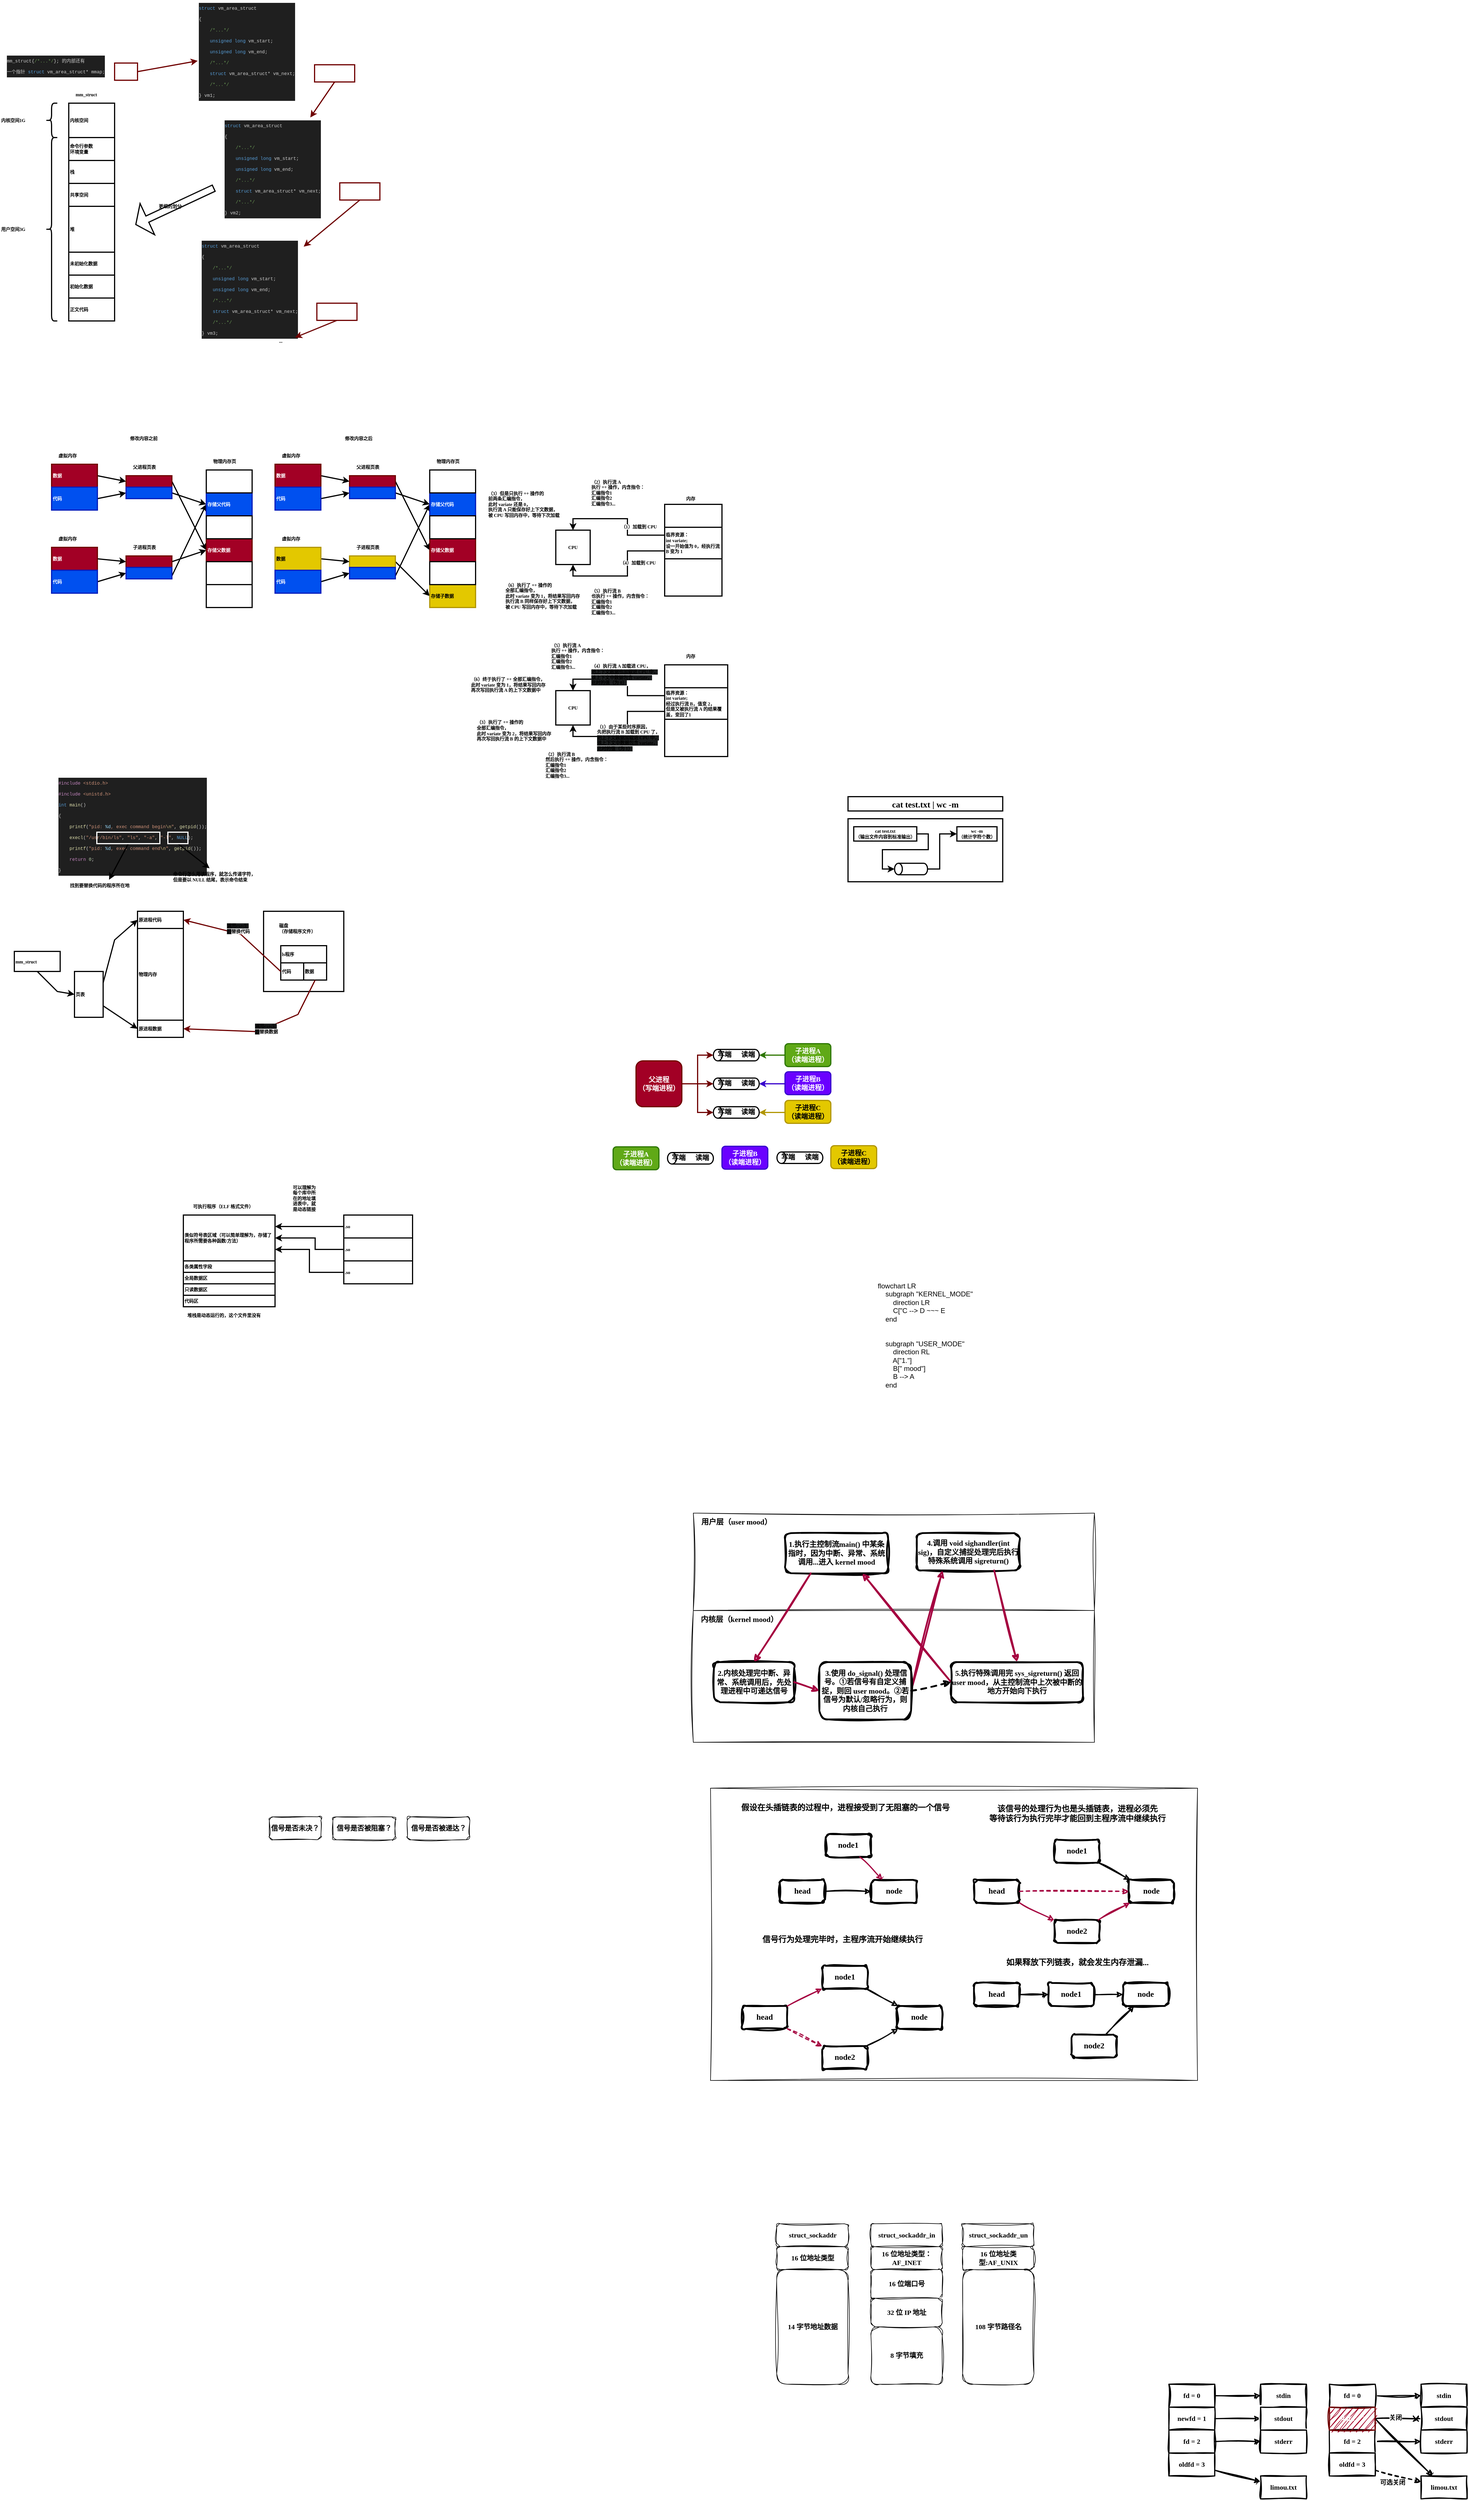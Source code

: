 <mxfile version="22.1.2" type="device">
  <diagram id="5OxW3cBELfkocQmgd8ur" name="第 1 页">
    <mxGraphModel dx="687" dy="475" grid="1" gridSize="10" guides="1" tooltips="1" connect="1" arrows="1" fold="1" page="1" pageScale="1" pageWidth="50000" pageHeight="50000" math="0" shadow="0">
      <root>
        <mxCell id="0" />
        <mxCell id="1" parent="0" />
        <mxCell id="3" value="&lt;font face=&quot;Comic Sans MS&quot; style=&quot;font-size: 8px;&quot;&gt;内核空间&lt;/font&gt;" style="rounded=0;whiteSpace=wrap;html=1;strokeWidth=2;fontStyle=1;fontSize=8;align=left;" parent="1" vertex="1">
          <mxGeometry x="40280" y="5540" width="80" height="60" as="geometry" />
        </mxCell>
        <mxCell id="4" value="&lt;font face=&quot;Comic Sans MS&quot; style=&quot;font-size: 8px;&quot;&gt;命令行参数&lt;br style=&quot;font-size: 8px;&quot;&gt;环境变量&lt;/font&gt;" style="rounded=0;whiteSpace=wrap;html=1;strokeWidth=2;fontStyle=1;fontSize=8;align=left;" parent="1" vertex="1">
          <mxGeometry x="40280" y="5600" width="80" height="40" as="geometry" />
        </mxCell>
        <mxCell id="5" value="&lt;font face=&quot;Comic Sans MS&quot; style=&quot;font-size: 8px;&quot;&gt;栈&lt;/font&gt;" style="rounded=0;whiteSpace=wrap;html=1;strokeWidth=2;fontStyle=1;fontSize=8;align=left;" parent="1" vertex="1">
          <mxGeometry x="40280" y="5640" width="80" height="40" as="geometry" />
        </mxCell>
        <mxCell id="6" value="&lt;font face=&quot;Comic Sans MS&quot; style=&quot;font-size: 8px;&quot;&gt;共享空间&lt;/font&gt;" style="rounded=0;whiteSpace=wrap;html=1;strokeWidth=2;fontStyle=1;fontSize=8;align=left;" parent="1" vertex="1">
          <mxGeometry x="40280" y="5680" width="80" height="40" as="geometry" />
        </mxCell>
        <mxCell id="7" value="&lt;font face=&quot;Comic Sans MS&quot; style=&quot;font-size: 8px;&quot;&gt;堆&lt;/font&gt;" style="rounded=0;whiteSpace=wrap;html=1;strokeWidth=2;fontStyle=1;fontSize=8;align=left;" parent="1" vertex="1">
          <mxGeometry x="40280" y="5720" width="80" height="80" as="geometry" />
        </mxCell>
        <mxCell id="8" value="&lt;font face=&quot;Comic Sans MS&quot; style=&quot;font-size: 8px;&quot;&gt;未初始化数据&lt;/font&gt;" style="rounded=0;whiteSpace=wrap;html=1;strokeWidth=2;fontStyle=1;fontSize=8;align=left;" parent="1" vertex="1">
          <mxGeometry x="40280" y="5800" width="80" height="40" as="geometry" />
        </mxCell>
        <mxCell id="9" value="&lt;font face=&quot;Comic Sans MS&quot; style=&quot;font-size: 8px;&quot;&gt;初始化数据&lt;/font&gt;" style="rounded=0;whiteSpace=wrap;html=1;strokeWidth=2;fontStyle=1;fontSize=8;align=left;" parent="1" vertex="1">
          <mxGeometry x="40280" y="5840" width="80" height="40" as="geometry" />
        </mxCell>
        <mxCell id="10" value="&lt;font face=&quot;Comic Sans MS&quot; style=&quot;font-size: 8px;&quot;&gt;正文代码&lt;/font&gt;" style="rounded=0;whiteSpace=wrap;html=1;strokeWidth=2;fontStyle=1;fontSize=8;align=left;" parent="1" vertex="1">
          <mxGeometry x="40280" y="5880" width="80" height="40" as="geometry" />
        </mxCell>
        <mxCell id="11" value="" style="shape=curlyBracket;whiteSpace=wrap;html=1;rounded=1;labelPosition=left;verticalLabelPosition=middle;align=left;verticalAlign=middle;strokeWidth=2;fontFamily=Comic Sans MS;fontSize=8;" parent="1" vertex="1">
          <mxGeometry x="40240" y="5540" width="20" height="60" as="geometry" />
        </mxCell>
        <mxCell id="12" value="&lt;b style=&quot;font-size: 8px;&quot;&gt;内核空间1G&lt;/b&gt;" style="text;html=1;align=left;verticalAlign=middle;resizable=0;points=[];autosize=1;strokeColor=none;fillColor=none;fontFamily=Comic Sans MS;fontSize=8;" parent="1" vertex="1">
          <mxGeometry x="40160" y="5560" width="70" height="20" as="geometry" />
        </mxCell>
        <mxCell id="13" value="" style="shape=curlyBracket;whiteSpace=wrap;html=1;rounded=1;labelPosition=left;verticalLabelPosition=middle;align=left;verticalAlign=middle;strokeWidth=2;fontFamily=Comic Sans MS;fontSize=8;" parent="1" vertex="1">
          <mxGeometry x="40240" y="5600" width="20" height="320" as="geometry" />
        </mxCell>
        <mxCell id="14" value="&lt;b style=&quot;font-size: 8px;&quot;&gt;用户空间3G&lt;/b&gt;" style="text;html=1;align=left;verticalAlign=middle;resizable=0;points=[];autosize=1;strokeColor=none;fillColor=none;fontFamily=Comic Sans MS;fontSize=8;" parent="1" vertex="1">
          <mxGeometry x="40160" y="5750" width="70" height="20" as="geometry" />
        </mxCell>
        <mxCell id="15" value="&lt;b style=&quot;font-size: 8px;&quot;&gt;mm_struct&lt;/b&gt;" style="text;html=1;align=left;verticalAlign=middle;resizable=0;points=[];autosize=1;strokeColor=none;fillColor=none;fontFamily=Comic Sans MS;fontSize=8;" parent="1" vertex="1">
          <mxGeometry x="40290" y="5515" width="60" height="20" as="geometry" />
        </mxCell>
        <mxCell id="20" style="edgeStyle=none;html=1;fontFamily=Comic Sans MS;exitX=1;exitY=0.5;exitDx=0;exitDy=0;fillColor=#a20025;strokeColor=#6F0000;strokeWidth=2;fontSize=8;align=left;" parent="1" source="27" target="21" edge="1">
          <mxGeometry relative="1" as="geometry">
            <mxPoint x="40630.0" y="5550" as="targetPoint" />
            <mxPoint x="40410" y="5470" as="sourcePoint" />
          </mxGeometry>
        </mxCell>
        <mxCell id="26" value="&lt;div style=&quot;color: rgb(204, 204, 204); background-color: rgb(31, 31, 31); font-family: Consolas, &amp;quot;Courier New&amp;quot;, monospace; font-size: 8px; line-height: 19px;&quot;&gt;&lt;div style=&quot;font-size: 8px;&quot;&gt;mm_struct{&lt;span style=&quot;color: rgb(106, 153, 85); font-size: 8px;&quot;&gt;/*...*/&lt;/span&gt;}; 的内部还有&lt;/div&gt;&lt;div style=&quot;font-size: 8px;&quot;&gt;一个指针 &lt;span style=&quot;color: rgb(86, 156, 214); font-size: 8px;&quot;&gt;struct&lt;/span&gt; vm_area_struct&lt;span style=&quot;color: rgb(212, 212, 212); font-size: 8px;&quot;&gt;*&lt;/span&gt; mmap;&lt;/div&gt;&lt;/div&gt;" style="text;html=1;align=left;verticalAlign=middle;resizable=0;points=[];autosize=1;strokeColor=none;fillColor=none;fontFamily=Comic Sans MS;fontSize=8;" parent="1" vertex="1">
          <mxGeometry x="40170" y="5450" width="180" height="50" as="geometry" />
        </mxCell>
        <mxCell id="27" value="" style="whiteSpace=wrap;html=1;strokeWidth=2;fontFamily=Comic Sans MS;fillColor=none;fontColor=#ffffff;strokeColor=#6F0000;fontSize=8;align=left;" parent="1" vertex="1">
          <mxGeometry x="40360" y="5470" width="40" height="30" as="geometry" />
        </mxCell>
        <mxCell id="33" value="&lt;b style=&quot;font-size: 8px;&quot;&gt;...&lt;/b&gt;" style="text;html=1;align=left;verticalAlign=middle;resizable=0;points=[];autosize=1;strokeColor=none;fillColor=none;fontFamily=Comic Sans MS;fontSize=8;" parent="1" vertex="1">
          <mxGeometry x="40645" y="5945" width="30" height="20" as="geometry" />
        </mxCell>
        <mxCell id="34" value="" style="group;fontSize=8;align=left;" parent="1" vertex="1" connectable="0">
          <mxGeometry x="40505" y="5360" width="290" height="180" as="geometry" />
        </mxCell>
        <mxCell id="21" value="&lt;div style=&quot;color: rgb(204, 204, 204); background-color: rgb(31, 31, 31); font-family: Consolas, &amp;quot;Courier New&amp;quot;, monospace; font-size: 8px; line-height: 19px;&quot;&gt;&lt;div style=&quot;font-size: 8px;&quot;&gt;&lt;span style=&quot;color: rgb(86, 156, 214); font-size: 8px;&quot;&gt;struct&lt;/span&gt; vm_area_struct&lt;/div&gt;&lt;div style=&quot;font-size: 8px;&quot;&gt;{&lt;/div&gt;&lt;div style=&quot;font-size: 8px;&quot;&gt;&lt;span style=&quot;color: rgb(106, 153, 85); font-size: 8px;&quot;&gt;&amp;nbsp; &amp;nbsp; /*...*/&lt;/span&gt;&lt;/div&gt;&lt;div style=&quot;font-size: 8px;&quot;&gt;&amp;nbsp; &amp;nbsp; &lt;span style=&quot;color: rgb(86, 156, 214); font-size: 8px;&quot;&gt;unsigned&lt;/span&gt; &lt;span style=&quot;color: rgb(86, 156, 214); font-size: 8px;&quot;&gt;long&lt;/span&gt; vm_start;&lt;/div&gt;&lt;div style=&quot;font-size: 8px;&quot;&gt;&amp;nbsp; &amp;nbsp; &lt;span style=&quot;color: rgb(86, 156, 214); font-size: 8px;&quot;&gt;unsigned&lt;/span&gt; &lt;span style=&quot;color: rgb(86, 156, 214); font-size: 8px;&quot;&gt;long&lt;/span&gt; vm_end;&lt;/div&gt;&lt;div style=&quot;font-size: 8px;&quot;&gt;&lt;span style=&quot;color: rgb(106, 153, 85); font-size: 8px;&quot;&gt;&amp;nbsp; &amp;nbsp; /*...*/&lt;/span&gt;&lt;/div&gt;&lt;div style=&quot;font-size: 8px;&quot;&gt;&amp;nbsp; &amp;nbsp; &lt;span style=&quot;color: rgb(86, 156, 214); font-size: 8px;&quot;&gt;struct&lt;/span&gt; vm_area_struct&lt;span style=&quot;color: rgb(212, 212, 212); font-size: 8px;&quot;&gt;*&lt;/span&gt; vm_next;&lt;/div&gt;&lt;div style=&quot;font-size: 8px;&quot;&gt;&lt;span style=&quot;color: rgb(106, 153, 85); font-size: 8px;&quot;&gt;&amp;nbsp; &amp;nbsp; /*...*/&lt;/span&gt;&lt;/div&gt;&lt;div style=&quot;font-size: 8px;&quot;&gt;} vm1;&lt;/div&gt;&lt;/div&gt;" style="text;html=1;align=left;verticalAlign=middle;resizable=0;points=[];autosize=1;strokeColor=none;fillColor=none;fontFamily=Comic Sans MS;fontSize=8;" parent="34" vertex="1">
          <mxGeometry width="180" height="180" as="geometry" />
        </mxCell>
        <mxCell id="28" value="" style="whiteSpace=wrap;html=1;strokeWidth=2;fontFamily=Comic Sans MS;fillColor=none;fontColor=#ffffff;strokeColor=#6F0000;fontSize=8;align=left;" parent="34" vertex="1">
          <mxGeometry x="204" y="113" width="70" height="30" as="geometry" />
        </mxCell>
        <mxCell id="23" style="edgeStyle=none;html=1;fontFamily=Comic Sans MS;fillColor=#a20025;strokeColor=#6F0000;strokeWidth=2;exitX=0.5;exitY=1;exitDx=0;exitDy=0;fontSize=8;align=left;" parent="1" source="28" target="22" edge="1">
          <mxGeometry relative="1" as="geometry" />
        </mxCell>
        <mxCell id="35" value="" style="group;fontSize=8;align=left;" parent="1" vertex="1" connectable="0">
          <mxGeometry x="40550" y="5565" width="290" height="180" as="geometry" />
        </mxCell>
        <mxCell id="22" value="&lt;div style=&quot;color: rgb(204, 204, 204); background-color: rgb(31, 31, 31); font-family: Consolas, &amp;quot;Courier New&amp;quot;, monospace; font-size: 8px; line-height: 19px;&quot;&gt;&lt;div style=&quot;font-size: 8px;&quot;&gt;&lt;span style=&quot;color: rgb(86, 156, 214); font-size: 8px;&quot;&gt;struct&lt;/span&gt; vm_area_struct&lt;/div&gt;&lt;div style=&quot;font-size: 8px;&quot;&gt;{&lt;/div&gt;&lt;div style=&quot;font-size: 8px;&quot;&gt;&lt;span style=&quot;color: rgb(106, 153, 85); font-size: 8px;&quot;&gt;&amp;nbsp; &amp;nbsp; /*...*/&lt;/span&gt;&lt;/div&gt;&lt;div style=&quot;font-size: 8px;&quot;&gt;&amp;nbsp; &amp;nbsp; &lt;span style=&quot;color: rgb(86, 156, 214); font-size: 8px;&quot;&gt;unsigned&lt;/span&gt; &lt;span style=&quot;color: rgb(86, 156, 214); font-size: 8px;&quot;&gt;long&lt;/span&gt; vm_start;&lt;/div&gt;&lt;div style=&quot;font-size: 8px;&quot;&gt;&amp;nbsp; &amp;nbsp; &lt;span style=&quot;color: rgb(86, 156, 214); font-size: 8px;&quot;&gt;unsigned&lt;/span&gt; &lt;span style=&quot;color: rgb(86, 156, 214); font-size: 8px;&quot;&gt;long&lt;/span&gt; vm_end;&lt;/div&gt;&lt;div style=&quot;font-size: 8px;&quot;&gt;&lt;span style=&quot;color: rgb(106, 153, 85); font-size: 8px;&quot;&gt;&amp;nbsp; &amp;nbsp; /*...*/&lt;/span&gt;&lt;/div&gt;&lt;div style=&quot;font-size: 8px;&quot;&gt;&amp;nbsp; &amp;nbsp; &lt;span style=&quot;color: rgb(86, 156, 214); font-size: 8px;&quot;&gt;struct&lt;/span&gt; vm_area_struct&lt;span style=&quot;color: rgb(212, 212, 212); font-size: 8px;&quot;&gt;*&lt;/span&gt; vm_next;&lt;/div&gt;&lt;div style=&quot;font-size: 8px;&quot;&gt;&lt;span style=&quot;color: rgb(106, 153, 85); font-size: 8px;&quot;&gt;&amp;nbsp; &amp;nbsp; /*...*/&lt;/span&gt;&lt;/div&gt;&lt;div style=&quot;font-size: 8px;&quot;&gt;} vm2;&lt;/div&gt;&lt;/div&gt;" style="text;html=1;align=left;verticalAlign=middle;resizable=0;points=[];autosize=1;strokeColor=none;fillColor=none;fontFamily=Comic Sans MS;fontSize=8;" parent="35" vertex="1">
          <mxGeometry width="180" height="180" as="geometry" />
        </mxCell>
        <mxCell id="29" value="" style="whiteSpace=wrap;html=1;strokeWidth=2;fontFamily=Comic Sans MS;fillColor=none;fontColor=#ffffff;strokeColor=#6F0000;fontSize=8;align=left;" parent="35" vertex="1">
          <mxGeometry x="203" y="114" width="70" height="30" as="geometry" />
        </mxCell>
        <mxCell id="25" style="edgeStyle=none;html=1;fontFamily=Comic Sans MS;fillColor=#a20025;strokeColor=#6F0000;strokeWidth=2;exitX=0.5;exitY=1;exitDx=0;exitDy=0;fontSize=8;align=left;" parent="1" source="29" target="24" edge="1">
          <mxGeometry relative="1" as="geometry" />
        </mxCell>
        <mxCell id="37" value="" style="group;fontSize=8;align=left;" parent="1" vertex="1" connectable="0">
          <mxGeometry x="40510" y="5775" width="290" height="180" as="geometry" />
        </mxCell>
        <mxCell id="24" value="&lt;div style=&quot;color: rgb(204, 204, 204); background-color: rgb(31, 31, 31); font-family: Consolas, &amp;quot;Courier New&amp;quot;, monospace; font-size: 8px; line-height: 19px;&quot;&gt;&lt;div style=&quot;font-size: 8px;&quot;&gt;&lt;span style=&quot;color: rgb(86, 156, 214); font-size: 8px;&quot;&gt;struct&lt;/span&gt; vm_area_struct&lt;/div&gt;&lt;div style=&quot;font-size: 8px;&quot;&gt;{&lt;/div&gt;&lt;div style=&quot;font-size: 8px;&quot;&gt;&lt;span style=&quot;color: rgb(106, 153, 85); font-size: 8px;&quot;&gt;&amp;nbsp; &amp;nbsp; /*...*/&lt;/span&gt;&lt;/div&gt;&lt;div style=&quot;font-size: 8px;&quot;&gt;&amp;nbsp; &amp;nbsp; &lt;span style=&quot;color: rgb(86, 156, 214); font-size: 8px;&quot;&gt;unsigned&lt;/span&gt; &lt;span style=&quot;color: rgb(86, 156, 214); font-size: 8px;&quot;&gt;long&lt;/span&gt; vm_start;&lt;/div&gt;&lt;div style=&quot;font-size: 8px;&quot;&gt;&amp;nbsp; &amp;nbsp; &lt;span style=&quot;color: rgb(86, 156, 214); font-size: 8px;&quot;&gt;unsigned&lt;/span&gt; &lt;span style=&quot;color: rgb(86, 156, 214); font-size: 8px;&quot;&gt;long&lt;/span&gt; vm_end;&lt;/div&gt;&lt;div style=&quot;font-size: 8px;&quot;&gt;&lt;span style=&quot;color: rgb(106, 153, 85); font-size: 8px;&quot;&gt;&amp;nbsp; &amp;nbsp; /*...*/&lt;/span&gt;&lt;/div&gt;&lt;div style=&quot;font-size: 8px;&quot;&gt;&amp;nbsp; &amp;nbsp; &lt;span style=&quot;color: rgb(86, 156, 214); font-size: 8px;&quot;&gt;struct&lt;/span&gt; vm_area_struct&lt;span style=&quot;color: rgb(212, 212, 212); font-size: 8px;&quot;&gt;*&lt;/span&gt; vm_next;&lt;/div&gt;&lt;div style=&quot;font-size: 8px;&quot;&gt;&lt;span style=&quot;color: rgb(106, 153, 85); font-size: 8px;&quot;&gt;&amp;nbsp; &amp;nbsp; /*...*/&lt;/span&gt;&lt;/div&gt;&lt;div style=&quot;font-size: 8px;&quot;&gt;} vm3;&lt;/div&gt;&lt;/div&gt;" style="text;html=1;align=left;verticalAlign=middle;resizable=0;points=[];autosize=1;strokeColor=none;fillColor=none;fontFamily=Comic Sans MS;fontSize=8;" parent="37" vertex="1">
          <mxGeometry width="180" height="180" as="geometry" />
        </mxCell>
        <mxCell id="30" value="" style="whiteSpace=wrap;html=1;strokeWidth=2;fontFamily=Comic Sans MS;fillColor=none;fontColor=#ffffff;strokeColor=#6F0000;fontSize=8;align=left;" parent="37" vertex="1">
          <mxGeometry x="203" y="114" width="70" height="30" as="geometry" />
        </mxCell>
        <mxCell id="31" style="edgeStyle=none;html=1;exitX=0.5;exitY=1;exitDx=0;exitDy=0;strokeWidth=2;fontFamily=Comic Sans MS;fillColor=#a20025;strokeColor=#6F0000;fontSize=8;align=left;" parent="1" source="30" target="33" edge="1">
          <mxGeometry relative="1" as="geometry">
            <mxPoint x="40700" y="6010" as="targetPoint" />
          </mxGeometry>
        </mxCell>
        <mxCell id="38" value="" style="shape=singleArrow;whiteSpace=wrap;html=1;arrowWidth=0.199;arrowSize=0.148;strokeWidth=2;fontFamily=Comic Sans MS;fontSize=8;fillColor=none;rotation=-205;align=left;" parent="1" vertex="1">
          <mxGeometry x="40390" y="5690" width="150" height="60" as="geometry" />
        </mxCell>
        <mxCell id="40" value="&lt;b style=&quot;font-size: 8px;&quot;&gt;更细的划分&lt;/b&gt;" style="text;html=1;align=left;verticalAlign=middle;resizable=0;points=[];autosize=1;strokeColor=none;fillColor=none;fontFamily=Comic Sans MS;fontSize=8;" parent="1" vertex="1">
          <mxGeometry x="40435" y="5710" width="60" height="20" as="geometry" />
        </mxCell>
        <mxCell id="60" style="edgeStyle=none;html=1;exitX=1;exitY=0.5;exitDx=0;exitDy=0;strokeWidth=2;fontFamily=Comic Sans MS;fontSize=8;entryX=0;entryY=0.5;entryDx=0;entryDy=0;align=left;" parent="1" source="49" target="51" edge="1">
          <mxGeometry relative="1" as="geometry">
            <mxPoint x="40350" y="6210" as="targetPoint" />
          </mxGeometry>
        </mxCell>
        <mxCell id="61" style="edgeStyle=none;html=1;exitX=1;exitY=0.5;exitDx=0;exitDy=0;entryX=0;entryY=0.5;entryDx=0;entryDy=0;strokeWidth=2;fontFamily=Comic Sans MS;fontSize=8;align=left;" parent="1" source="50" target="66" edge="1">
          <mxGeometry relative="1" as="geometry" />
        </mxCell>
        <mxCell id="64" style="edgeStyle=none;html=1;exitX=1;exitY=0.5;exitDx=0;exitDy=0;entryX=0;entryY=0.5;entryDx=0;entryDy=0;strokeWidth=2;fontFamily=Comic Sans MS;fontSize=8;align=left;" parent="1" source="51" target="46" edge="1">
          <mxGeometry relative="1" as="geometry" />
        </mxCell>
        <mxCell id="51" value="" style="whiteSpace=wrap;html=1;strokeWidth=2;fontFamily=Comic Sans MS;fontSize=8;fillColor=#a20025;fontStyle=1;fontColor=#ffffff;strokeColor=#6F0000;align=left;" parent="1" vertex="1">
          <mxGeometry x="40380" y="6190" width="80" height="20" as="geometry" />
        </mxCell>
        <mxCell id="65" style="edgeStyle=none;html=1;exitX=1;exitY=0.5;exitDx=0;exitDy=0;entryX=0;entryY=0.5;entryDx=0;entryDy=0;strokeWidth=2;fontFamily=Comic Sans MS;fontSize=8;align=left;" parent="1" source="52" target="46" edge="1">
          <mxGeometry relative="1" as="geometry" />
        </mxCell>
        <mxCell id="52" value="" style="whiteSpace=wrap;html=1;strokeWidth=2;fontFamily=Comic Sans MS;fontSize=8;fillColor=#a20025;fontStyle=1;fontColor=#ffffff;strokeColor=#6F0000;align=left;" parent="1" vertex="1">
          <mxGeometry x="40380" y="6330" width="80" height="20" as="geometry" />
        </mxCell>
        <mxCell id="62" style="edgeStyle=none;html=1;exitX=1;exitY=0.5;exitDx=0;exitDy=0;entryX=0;entryY=0.5;entryDx=0;entryDy=0;strokeWidth=2;fontFamily=Comic Sans MS;fontSize=8;align=left;" parent="1" source="54" target="52" edge="1">
          <mxGeometry relative="1" as="geometry" />
        </mxCell>
        <mxCell id="63" style="edgeStyle=none;html=1;exitX=1;exitY=0.5;exitDx=0;exitDy=0;strokeWidth=2;fontFamily=Comic Sans MS;fontSize=8;entryX=0;entryY=0.5;entryDx=0;entryDy=0;align=left;" parent="1" source="55" target="72" edge="1">
          <mxGeometry relative="1" as="geometry">
            <mxPoint x="40380" y="6345" as="targetPoint" />
          </mxGeometry>
        </mxCell>
        <mxCell id="73" style="edgeStyle=none;html=1;exitX=1;exitY=0.5;exitDx=0;exitDy=0;entryX=0;entryY=0.5;entryDx=0;entryDy=0;strokeWidth=2;fontFamily=Comic Sans MS;fontSize=8;align=left;" parent="1" source="66" target="44" edge="1">
          <mxGeometry relative="1" as="geometry" />
        </mxCell>
        <mxCell id="66" value="" style="whiteSpace=wrap;html=1;strokeWidth=2;fontFamily=Comic Sans MS;fontSize=8;fillColor=#0050ef;fontStyle=1;fontColor=#ffffff;strokeColor=#001DBC;align=left;" parent="1" vertex="1">
          <mxGeometry x="40380" y="6210" width="80" height="20" as="geometry" />
        </mxCell>
        <mxCell id="67" value="&lt;span style=&quot;font-size: 8px;&quot;&gt;父进程页表&lt;/span&gt;" style="text;html=1;align=left;verticalAlign=middle;resizable=0;points=[];autosize=1;strokeColor=none;fillColor=none;fontSize=8;fontFamily=Comic Sans MS;fontStyle=1" parent="1" vertex="1">
          <mxGeometry x="40390" y="6165" width="60" height="20" as="geometry" />
        </mxCell>
        <mxCell id="69" value="&lt;span style=&quot;font-size: 8px;&quot;&gt;子进程页表&lt;/span&gt;" style="text;html=1;align=left;verticalAlign=middle;resizable=0;points=[];autosize=1;strokeColor=none;fillColor=none;fontSize=8;fontFamily=Comic Sans MS;fontStyle=1" parent="1" vertex="1">
          <mxGeometry x="40390" y="6305" width="60" height="20" as="geometry" />
        </mxCell>
        <mxCell id="74" style="edgeStyle=none;html=1;exitX=1;exitY=0.75;exitDx=0;exitDy=0;entryX=0;entryY=0.5;entryDx=0;entryDy=0;strokeWidth=2;fontFamily=Comic Sans MS;fontSize=8;align=left;" parent="1" source="72" target="44" edge="1">
          <mxGeometry relative="1" as="geometry" />
        </mxCell>
        <mxCell id="72" value="" style="whiteSpace=wrap;html=1;strokeWidth=2;fontFamily=Comic Sans MS;fontSize=8;fillColor=#0050ef;fontStyle=1;fontColor=#ffffff;strokeColor=#001DBC;align=left;" parent="1" vertex="1">
          <mxGeometry x="40380" y="6350" width="80" height="20" as="geometry" />
        </mxCell>
        <mxCell id="78" value="修改内容之前" style="text;html=1;align=left;verticalAlign=middle;resizable=0;points=[];autosize=1;strokeColor=none;fillColor=none;fontSize=8;fontFamily=Comic Sans MS;fontStyle=1" parent="1" vertex="1">
          <mxGeometry x="40385" y="6115" width="70" height="20" as="geometry" />
        </mxCell>
        <mxCell id="79" value="修改内容之后" style="text;html=1;align=left;verticalAlign=middle;resizable=0;points=[];autosize=1;strokeColor=none;fillColor=none;fontSize=8;fontFamily=Comic Sans MS;fontStyle=1" parent="1" vertex="1">
          <mxGeometry x="40760" y="6115" width="70" height="20" as="geometry" />
        </mxCell>
        <mxCell id="49" value="数据" style="whiteSpace=wrap;html=1;strokeWidth=2;fontFamily=Comic Sans MS;fontSize=8;fillColor=#a20025;fontStyle=1;fontColor=#ffffff;strokeColor=#6F0000;align=left;" parent="1" vertex="1">
          <mxGeometry x="40250" y="6170" width="80" height="40" as="geometry" />
        </mxCell>
        <mxCell id="50" value="代码" style="whiteSpace=wrap;html=1;strokeWidth=2;fontFamily=Comic Sans MS;fontSize=8;fillColor=#0050ef;fontStyle=1;fontColor=#ffffff;strokeColor=#001DBC;align=left;" parent="1" vertex="1">
          <mxGeometry x="40250" y="6210" width="80" height="40" as="geometry" />
        </mxCell>
        <mxCell id="56" value="&lt;span style=&quot;font-size: 8px;&quot;&gt;虚拟内存&lt;/span&gt;" style="text;html=1;align=left;verticalAlign=middle;resizable=0;points=[];autosize=1;strokeColor=none;fillColor=none;fontSize=8;fontFamily=Comic Sans MS;fontStyle=1" parent="1" vertex="1">
          <mxGeometry x="40260" y="6145" width="60" height="20" as="geometry" />
        </mxCell>
        <mxCell id="54" value="数据" style="whiteSpace=wrap;html=1;strokeWidth=2;fontFamily=Comic Sans MS;fontSize=8;fillColor=#a20025;fontStyle=1;fontColor=#ffffff;strokeColor=#6F0000;align=left;" parent="1" vertex="1">
          <mxGeometry x="40250" y="6315" width="80" height="40" as="geometry" />
        </mxCell>
        <mxCell id="55" value="代码" style="whiteSpace=wrap;html=1;strokeWidth=2;fontFamily=Comic Sans MS;fontSize=8;fillColor=#0050ef;fontStyle=1;fontColor=#ffffff;strokeColor=#001DBC;align=left;" parent="1" vertex="1">
          <mxGeometry x="40250" y="6355" width="80" height="40" as="geometry" />
        </mxCell>
        <mxCell id="57" value="&lt;span style=&quot;font-size: 8px;&quot;&gt;虚拟内存&lt;/span&gt;" style="text;html=1;align=left;verticalAlign=middle;resizable=0;points=[];autosize=1;strokeColor=none;fillColor=none;fontSize=8;fontFamily=Comic Sans MS;fontStyle=1" parent="1" vertex="1">
          <mxGeometry x="40260" y="6290" width="60" height="20" as="geometry" />
        </mxCell>
        <mxCell id="43" value="&lt;span style=&quot;font-size: 8px;&quot;&gt;物理内存页&lt;/span&gt;" style="text;html=1;align=left;verticalAlign=middle;resizable=0;points=[];autosize=1;strokeColor=none;fillColor=none;fontSize=8;fontFamily=Comic Sans MS;fontStyle=1" parent="1" vertex="1">
          <mxGeometry x="40530" y="6155" width="60" height="20" as="geometry" />
        </mxCell>
        <mxCell id="44" value="存储父代码" style="whiteSpace=wrap;html=1;strokeWidth=2;fontFamily=Comic Sans MS;fontSize=8;fillColor=#0050ef;fontStyle=1;fontColor=#ffffff;strokeColor=#001DBC;align=left;" parent="1" vertex="1">
          <mxGeometry x="40520" y="6220" width="80" height="40" as="geometry" />
        </mxCell>
        <mxCell id="46" value="存储父数据" style="whiteSpace=wrap;html=1;strokeWidth=2;fontFamily=Comic Sans MS;fontSize=8;fillColor=#a20025;fontStyle=1;fontColor=#ffffff;strokeColor=#6F0000;align=left;" parent="1" vertex="1">
          <mxGeometry x="40520" y="6300" width="80" height="40" as="geometry" />
        </mxCell>
        <mxCell id="47" value="" style="whiteSpace=wrap;html=1;strokeWidth=2;fontFamily=Comic Sans MS;fontSize=8;fillColor=none;fontStyle=1;align=left;" parent="1" vertex="1">
          <mxGeometry x="40520" y="6340" width="80" height="40" as="geometry" />
        </mxCell>
        <mxCell id="48" value="" style="whiteSpace=wrap;html=1;strokeWidth=2;fontFamily=Comic Sans MS;fontSize=8;fillColor=none;fontStyle=1;align=left;" parent="1" vertex="1">
          <mxGeometry x="40520" y="6380" width="80" height="40" as="geometry" />
        </mxCell>
        <mxCell id="42" value="" style="whiteSpace=wrap;html=1;strokeWidth=2;fontFamily=Comic Sans MS;fontSize=8;fillColor=none;fontStyle=1;align=left;" parent="1" vertex="1">
          <mxGeometry x="40520" y="6180" width="80" height="40" as="geometry" />
        </mxCell>
        <mxCell id="45" value="" style="whiteSpace=wrap;html=1;strokeWidth=2;fontFamily=Comic Sans MS;fontSize=8;fillColor=none;fontStyle=1;align=left;" parent="1" vertex="1">
          <mxGeometry x="40520" y="6260" width="80" height="40" as="geometry" />
        </mxCell>
        <mxCell id="134" style="edgeStyle=none;html=1;exitX=1;exitY=0.5;exitDx=0;exitDy=0;strokeWidth=2;fontFamily=Comic Sans MS;fontSize=8;entryX=0;entryY=0.5;entryDx=0;entryDy=0;align=left;" parent="1" source="148" target="137" edge="1">
          <mxGeometry relative="1" as="geometry">
            <mxPoint x="40740" y="6210" as="targetPoint" />
          </mxGeometry>
        </mxCell>
        <mxCell id="135" style="edgeStyle=none;html=1;exitX=1;exitY=0.5;exitDx=0;exitDy=0;entryX=0;entryY=0.5;entryDx=0;entryDy=0;strokeWidth=2;fontFamily=Comic Sans MS;fontSize=8;align=left;" parent="1" source="149" target="143" edge="1">
          <mxGeometry relative="1" as="geometry" />
        </mxCell>
        <mxCell id="136" style="edgeStyle=none;html=1;exitX=1;exitY=0.5;exitDx=0;exitDy=0;entryX=0;entryY=0.5;entryDx=0;entryDy=0;strokeWidth=2;fontFamily=Comic Sans MS;fontSize=8;align=left;" parent="1" source="137" target="156" edge="1">
          <mxGeometry relative="1" as="geometry" />
        </mxCell>
        <mxCell id="137" value="" style="whiteSpace=wrap;html=1;strokeWidth=2;fontFamily=Comic Sans MS;fontSize=8;fillColor=#a20025;fontStyle=1;fontColor=#ffffff;strokeColor=#6F0000;align=left;" parent="1" vertex="1">
          <mxGeometry x="40770" y="6190" width="80" height="20" as="geometry" />
        </mxCell>
        <mxCell id="138" style="edgeStyle=none;html=1;exitX=1;exitY=0.5;exitDx=0;exitDy=0;entryX=0;entryY=0.5;entryDx=0;entryDy=0;strokeWidth=2;fontFamily=Comic Sans MS;fontSize=8;align=left;" parent="1" source="139" target="158" edge="1">
          <mxGeometry relative="1" as="geometry" />
        </mxCell>
        <mxCell id="139" value="" style="whiteSpace=wrap;html=1;strokeWidth=2;fontFamily=Comic Sans MS;fontSize=8;fillColor=#e3c800;fontStyle=1;fontColor=#000000;strokeColor=#B09500;align=left;" parent="1" vertex="1">
          <mxGeometry x="40770" y="6330" width="80" height="20" as="geometry" />
        </mxCell>
        <mxCell id="140" style="edgeStyle=none;html=1;exitX=1;exitY=0.5;exitDx=0;exitDy=0;entryX=0;entryY=0.5;entryDx=0;entryDy=0;strokeWidth=2;fontFamily=Comic Sans MS;fontSize=8;align=left;" parent="1" source="151" target="139" edge="1">
          <mxGeometry relative="1" as="geometry" />
        </mxCell>
        <mxCell id="141" style="edgeStyle=none;html=1;exitX=1;exitY=0.5;exitDx=0;exitDy=0;strokeWidth=2;fontFamily=Comic Sans MS;fontSize=8;entryX=0;entryY=0.5;entryDx=0;entryDy=0;align=left;" parent="1" source="152" target="147" edge="1">
          <mxGeometry relative="1" as="geometry">
            <mxPoint x="40770" y="6345" as="targetPoint" />
          </mxGeometry>
        </mxCell>
        <mxCell id="142" style="edgeStyle=none;html=1;exitX=1;exitY=0.5;exitDx=0;exitDy=0;entryX=0;entryY=0.5;entryDx=0;entryDy=0;strokeWidth=2;fontFamily=Comic Sans MS;fontSize=8;align=left;" parent="1" source="143" target="155" edge="1">
          <mxGeometry relative="1" as="geometry" />
        </mxCell>
        <mxCell id="143" value="" style="whiteSpace=wrap;html=1;strokeWidth=2;fontFamily=Comic Sans MS;fontSize=8;fillColor=#0050ef;fontStyle=1;fontColor=#ffffff;strokeColor=#001DBC;align=left;" parent="1" vertex="1">
          <mxGeometry x="40770" y="6210" width="80" height="20" as="geometry" />
        </mxCell>
        <mxCell id="144" value="&lt;span style=&quot;font-size: 8px;&quot;&gt;父进程页表&lt;/span&gt;" style="text;html=1;align=left;verticalAlign=middle;resizable=0;points=[];autosize=1;strokeColor=none;fillColor=none;fontSize=8;fontFamily=Comic Sans MS;fontStyle=1" parent="1" vertex="1">
          <mxGeometry x="40780" y="6165" width="60" height="20" as="geometry" />
        </mxCell>
        <mxCell id="145" value="&lt;span style=&quot;font-size: 8px;&quot;&gt;子进程页表&lt;/span&gt;" style="text;html=1;align=left;verticalAlign=middle;resizable=0;points=[];autosize=1;strokeColor=none;fillColor=none;fontSize=8;fontFamily=Comic Sans MS;fontStyle=1" parent="1" vertex="1">
          <mxGeometry x="40780" y="6305" width="60" height="20" as="geometry" />
        </mxCell>
        <mxCell id="146" style="edgeStyle=none;html=1;exitX=1;exitY=0.75;exitDx=0;exitDy=0;entryX=0;entryY=0.5;entryDx=0;entryDy=0;strokeWidth=2;fontFamily=Comic Sans MS;fontSize=8;align=left;" parent="1" source="147" target="155" edge="1">
          <mxGeometry relative="1" as="geometry" />
        </mxCell>
        <mxCell id="147" value="" style="whiteSpace=wrap;html=1;strokeWidth=2;fontFamily=Comic Sans MS;fontSize=8;fillColor=#0050ef;fontStyle=1;fontColor=#ffffff;strokeColor=#001DBC;align=left;" parent="1" vertex="1">
          <mxGeometry x="40770" y="6350" width="80" height="20" as="geometry" />
        </mxCell>
        <mxCell id="148" value="数据" style="whiteSpace=wrap;html=1;strokeWidth=2;fontFamily=Comic Sans MS;fontSize=8;fillColor=#a20025;fontStyle=1;fontColor=#ffffff;strokeColor=#6F0000;align=left;" parent="1" vertex="1">
          <mxGeometry x="40640" y="6170" width="80" height="40" as="geometry" />
        </mxCell>
        <mxCell id="149" value="代码" style="whiteSpace=wrap;html=1;strokeWidth=2;fontFamily=Comic Sans MS;fontSize=8;fillColor=#0050ef;fontStyle=1;fontColor=#ffffff;strokeColor=#001DBC;align=left;" parent="1" vertex="1">
          <mxGeometry x="40640" y="6210" width="80" height="40" as="geometry" />
        </mxCell>
        <mxCell id="150" value="&lt;span style=&quot;font-size: 8px;&quot;&gt;虚拟内存&lt;/span&gt;" style="text;html=1;align=left;verticalAlign=middle;resizable=0;points=[];autosize=1;strokeColor=none;fillColor=none;fontSize=8;fontFamily=Comic Sans MS;fontStyle=1" parent="1" vertex="1">
          <mxGeometry x="40650" y="6145" width="60" height="20" as="geometry" />
        </mxCell>
        <mxCell id="151" value="数据" style="whiteSpace=wrap;html=1;strokeWidth=2;fontFamily=Comic Sans MS;fontSize=8;fillColor=#e3c800;fontStyle=1;fontColor=#000000;strokeColor=#B09500;align=left;" parent="1" vertex="1">
          <mxGeometry x="40640" y="6315" width="80" height="40" as="geometry" />
        </mxCell>
        <mxCell id="152" value="代码" style="whiteSpace=wrap;html=1;strokeWidth=2;fontFamily=Comic Sans MS;fontSize=8;fillColor=#0050ef;fontStyle=1;fontColor=#ffffff;strokeColor=#001DBC;align=left;" parent="1" vertex="1">
          <mxGeometry x="40640" y="6355" width="80" height="40" as="geometry" />
        </mxCell>
        <mxCell id="153" value="&lt;span style=&quot;font-size: 8px;&quot;&gt;虚拟内存&lt;/span&gt;" style="text;html=1;align=left;verticalAlign=middle;resizable=0;points=[];autosize=1;strokeColor=none;fillColor=none;fontSize=8;fontFamily=Comic Sans MS;fontStyle=1" parent="1" vertex="1">
          <mxGeometry x="40650" y="6290" width="60" height="20" as="geometry" />
        </mxCell>
        <mxCell id="154" value="&lt;span style=&quot;font-size: 8px;&quot;&gt;物理内存页&lt;/span&gt;" style="text;html=1;align=left;verticalAlign=middle;resizable=0;points=[];autosize=1;strokeColor=none;fillColor=none;fontSize=8;fontFamily=Comic Sans MS;fontStyle=1" parent="1" vertex="1">
          <mxGeometry x="40920" y="6155" width="60" height="20" as="geometry" />
        </mxCell>
        <mxCell id="155" value="存储父代码" style="whiteSpace=wrap;html=1;strokeWidth=2;fontFamily=Comic Sans MS;fontSize=8;fillColor=#0050ef;fontStyle=1;fontColor=#ffffff;strokeColor=#001DBC;align=left;" parent="1" vertex="1">
          <mxGeometry x="40910" y="6220" width="80" height="40" as="geometry" />
        </mxCell>
        <mxCell id="156" value="存储父数据" style="whiteSpace=wrap;html=1;strokeWidth=2;fontFamily=Comic Sans MS;fontSize=8;fillColor=#a20025;fontStyle=1;fontColor=#ffffff;strokeColor=#6F0000;align=left;" parent="1" vertex="1">
          <mxGeometry x="40910" y="6300" width="80" height="40" as="geometry" />
        </mxCell>
        <mxCell id="158" value="存储子数据" style="whiteSpace=wrap;html=1;strokeWidth=2;fontFamily=Comic Sans MS;fontSize=8;fillColor=#e3c800;fontStyle=1;fontColor=#000000;strokeColor=#B09500;align=left;" parent="1" vertex="1">
          <mxGeometry x="40910" y="6380" width="80" height="40" as="geometry" />
        </mxCell>
        <mxCell id="159" value="" style="whiteSpace=wrap;html=1;strokeWidth=2;fontFamily=Comic Sans MS;fontSize=8;fillColor=none;fontStyle=1;align=left;" parent="1" vertex="1">
          <mxGeometry x="40910" y="6180" width="80" height="40" as="geometry" />
        </mxCell>
        <mxCell id="160" value="" style="whiteSpace=wrap;html=1;strokeWidth=2;fontFamily=Comic Sans MS;fontSize=8;fillColor=none;fontStyle=1;align=left;" parent="1" vertex="1">
          <mxGeometry x="40910" y="6260" width="80" height="40" as="geometry" />
        </mxCell>
        <mxCell id="157" value="" style="whiteSpace=wrap;html=1;strokeWidth=2;fontFamily=Comic Sans MS;fontSize=8;fillColor=none;fontStyle=1;align=left;" parent="1" vertex="1">
          <mxGeometry x="40910" y="6340" width="80" height="40" as="geometry" />
        </mxCell>
        <mxCell id="wYhOlogaTFHEyGEaMV4G-160" value="&lt;div style=&quot;color: rgb(204, 204, 204); background-color: rgb(31, 31, 31); font-family: Consolas, &amp;quot;Courier New&amp;quot;, monospace; font-weight: normal; font-size: 8px; line-height: 19px;&quot;&gt;&lt;div style=&quot;font-size: 8px;&quot;&gt;&lt;span style=&quot;color: rgb(197, 134, 192); font-size: 8px;&quot;&gt;#include&lt;/span&gt;&lt;span style=&quot;color: rgb(86, 156, 214); font-size: 8px;&quot;&gt; &lt;/span&gt;&lt;span style=&quot;color: rgb(206, 145, 120); font-size: 8px;&quot;&gt;&amp;lt;stdio.h&amp;gt;&lt;/span&gt;&lt;/div&gt;&lt;div style=&quot;font-size: 8px;&quot;&gt;&lt;span style=&quot;color: rgb(197, 134, 192); font-size: 8px;&quot;&gt;#include&lt;/span&gt;&lt;span style=&quot;color: rgb(86, 156, 214); font-size: 8px;&quot;&gt; &lt;/span&gt;&lt;span style=&quot;color: rgb(206, 145, 120); font-size: 8px;&quot;&gt;&amp;lt;unistd.h&amp;gt;&lt;/span&gt;&lt;/div&gt;&lt;div style=&quot;font-size: 8px;&quot;&gt;&lt;span style=&quot;color: rgb(86, 156, 214); font-size: 8px;&quot;&gt;int&lt;/span&gt;&lt;span style=&quot;color: rgb(204, 204, 204); font-size: 8px;&quot;&gt; &lt;/span&gt;&lt;span style=&quot;color: rgb(220, 220, 170); font-size: 8px;&quot;&gt;main&lt;/span&gt;&lt;span style=&quot;color: rgb(204, 204, 204); font-size: 8px;&quot;&gt;()&lt;/span&gt;&lt;/div&gt;&lt;div style=&quot;font-size: 8px;&quot;&gt;&lt;span style=&quot;color: rgb(204, 204, 204); font-size: 8px;&quot;&gt;{&lt;/span&gt;&lt;/div&gt;&lt;div style=&quot;font-size: 8px;&quot;&gt;&lt;span style=&quot;color: rgb(204, 204, 204); font-size: 8px;&quot;&gt;&amp;nbsp; &amp;nbsp; &lt;/span&gt;&lt;span style=&quot;color: rgb(220, 220, 170); font-size: 8px;&quot;&gt;printf&lt;/span&gt;&lt;span style=&quot;color: rgb(204, 204, 204); font-size: 8px;&quot;&gt;(&lt;/span&gt;&lt;span style=&quot;color: rgb(206, 145, 120); font-size: 8px;&quot;&gt;&quot;pid: &lt;/span&gt;&lt;span style=&quot;color: rgb(156, 220, 254); font-size: 8px;&quot;&gt;%d&lt;/span&gt;&lt;span style=&quot;color: rgb(206, 145, 120); font-size: 8px;&quot;&gt;, exec command begin&lt;/span&gt;&lt;span style=&quot;color: rgb(215, 186, 125); font-size: 8px;&quot;&gt;\n&lt;/span&gt;&lt;span style=&quot;color: rgb(206, 145, 120); font-size: 8px;&quot;&gt;&quot;&lt;/span&gt;&lt;span style=&quot;color: rgb(204, 204, 204); font-size: 8px;&quot;&gt;, &lt;/span&gt;&lt;span style=&quot;color: rgb(220, 220, 170); font-size: 8px;&quot;&gt;getpid&lt;/span&gt;&lt;span style=&quot;color: rgb(204, 204, 204); font-size: 8px;&quot;&gt;());&lt;/span&gt;&lt;/div&gt;&lt;div style=&quot;font-size: 8px;&quot;&gt;&lt;span style=&quot;color: rgb(204, 204, 204); font-size: 8px;&quot;&gt;&amp;nbsp; &amp;nbsp; &lt;/span&gt;&lt;span style=&quot;color: rgb(220, 220, 170); font-size: 8px;&quot;&gt;execl&lt;/span&gt;&lt;span style=&quot;color: rgb(204, 204, 204); font-size: 8px;&quot;&gt;(&lt;/span&gt;&lt;span style=&quot;color: rgb(206, 145, 120); font-size: 8px;&quot;&gt;&quot;/usr/bin/ls&quot;&lt;/span&gt;&lt;span style=&quot;color: rgb(204, 204, 204); font-size: 8px;&quot;&gt;, &lt;/span&gt;&lt;span style=&quot;color: rgb(206, 145, 120); font-size: 8px;&quot;&gt;&quot;ls&quot;&lt;/span&gt;&lt;span style=&quot;color: rgb(204, 204, 204); font-size: 8px;&quot;&gt;, &lt;/span&gt;&lt;span style=&quot;color: rgb(206, 145, 120); font-size: 8px;&quot;&gt;&quot;-a&quot;&lt;/span&gt;&lt;span style=&quot;color: rgb(204, 204, 204); font-size: 8px;&quot;&gt;, &lt;/span&gt;&lt;span style=&quot;color: rgb(206, 145, 120); font-size: 8px;&quot;&gt;&quot;-l&quot;&lt;/span&gt;&lt;span style=&quot;color: rgb(204, 204, 204); font-size: 8px;&quot;&gt;, &lt;/span&gt;&lt;span style=&quot;color: rgb(86, 156, 214); font-size: 8px;&quot;&gt;NULL&lt;/span&gt;&lt;span style=&quot;color: rgb(204, 204, 204); font-size: 8px;&quot;&gt;);&lt;/span&gt;&lt;/div&gt;&lt;div style=&quot;font-size: 8px;&quot;&gt;&lt;span style=&quot;color: rgb(204, 204, 204); font-size: 8px;&quot;&gt;&amp;nbsp; &amp;nbsp; &lt;/span&gt;&lt;span style=&quot;color: rgb(220, 220, 170); font-size: 8px;&quot;&gt;printf&lt;/span&gt;&lt;span style=&quot;color: rgb(204, 204, 204); font-size: 8px;&quot;&gt;(&lt;/span&gt;&lt;span style=&quot;color: rgb(206, 145, 120); font-size: 8px;&quot;&gt;&quot;pid: &lt;/span&gt;&lt;span style=&quot;color: rgb(156, 220, 254); font-size: 8px;&quot;&gt;%d&lt;/span&gt;&lt;span style=&quot;color: rgb(206, 145, 120); font-size: 8px;&quot;&gt;, exec command end&lt;/span&gt;&lt;span style=&quot;color: rgb(215, 186, 125); font-size: 8px;&quot;&gt;\n&lt;/span&gt;&lt;span style=&quot;color: rgb(206, 145, 120); font-size: 8px;&quot;&gt;&quot;&lt;/span&gt;&lt;span style=&quot;color: rgb(204, 204, 204); font-size: 8px;&quot;&gt;, &lt;/span&gt;&lt;span style=&quot;color: rgb(220, 220, 170); font-size: 8px;&quot;&gt;getpid&lt;/span&gt;&lt;span style=&quot;color: rgb(204, 204, 204); font-size: 8px;&quot;&gt;());&lt;/span&gt;&lt;/div&gt;&lt;div style=&quot;font-size: 8px;&quot;&gt;&lt;span style=&quot;color: rgb(204, 204, 204); font-size: 8px;&quot;&gt;&amp;nbsp; &amp;nbsp; &lt;/span&gt;&lt;span style=&quot;color: rgb(197, 134, 192); font-size: 8px;&quot;&gt;return&lt;/span&gt;&lt;span style=&quot;color: rgb(204, 204, 204); font-size: 8px;&quot;&gt; &lt;/span&gt;&lt;span style=&quot;color: rgb(181, 206, 168); font-size: 8px;&quot;&gt;0&lt;/span&gt;&lt;span style=&quot;color: rgb(204, 204, 204); font-size: 8px;&quot;&gt;;&lt;/span&gt;&lt;/div&gt;&lt;div style=&quot;font-size: 8px;&quot;&gt;&lt;span style=&quot;color: rgb(204, 204, 204); font-size: 8px;&quot;&gt;}&lt;/span&gt;&lt;/div&gt;&lt;/div&gt;" style="text;whiteSpace=wrap;html=1;fontSize=8;align=left;" parent="1" vertex="1">
          <mxGeometry x="40260" y="6710" width="435" height="180" as="geometry" />
        </mxCell>
        <mxCell id="wYhOlogaTFHEyGEaMV4G-162" style="rounded=0;orthogonalLoop=1;jettySize=auto;html=1;exitX=0.5;exitY=1;exitDx=0;exitDy=0;strokeWidth=2;fontSize=8;align=left;" parent="1" source="wYhOlogaTFHEyGEaMV4G-161" target="wYhOlogaTFHEyGEaMV4G-163" edge="1">
          <mxGeometry relative="1" as="geometry">
            <mxPoint x="40330" y="6960" as="targetPoint" />
          </mxGeometry>
        </mxCell>
        <mxCell id="wYhOlogaTFHEyGEaMV4G-161" value="" style="whiteSpace=wrap;html=1;fillColor=none;fontColor=#ffffff;strokeColor=#FFFFFF;strokeWidth=2;fontSize=8;align=left;" parent="1" vertex="1">
          <mxGeometry x="40329" y="6812" width="110" height="20" as="geometry" />
        </mxCell>
        <mxCell id="wYhOlogaTFHEyGEaMV4G-163" value="找到要替换代码的程序所在地" style="text;html=1;align=left;verticalAlign=middle;resizable=0;points=[];autosize=1;strokeColor=none;fillColor=none;fontFamily=Comic Sans MS;fontStyle=1;fontSize=8;" parent="1" vertex="1">
          <mxGeometry x="40280" y="6895" width="130" height="20" as="geometry" />
        </mxCell>
        <mxCell id="wYhOlogaTFHEyGEaMV4G-166" style="rounded=0;orthogonalLoop=1;jettySize=auto;html=1;exitX=0.5;exitY=1;exitDx=0;exitDy=0;strokeWidth=2;fontSize=8;align=left;" parent="1" source="wYhOlogaTFHEyGEaMV4G-164" target="wYhOlogaTFHEyGEaMV4G-165" edge="1">
          <mxGeometry relative="1" as="geometry" />
        </mxCell>
        <mxCell id="wYhOlogaTFHEyGEaMV4G-164" value="" style="whiteSpace=wrap;html=1;fillColor=none;fontColor=#ffffff;strokeColor=#FFFFFF;strokeWidth=2;fontSize=8;align=left;" parent="1" vertex="1">
          <mxGeometry x="40453" y="6812" width="35" height="20" as="geometry" />
        </mxCell>
        <mxCell id="wYhOlogaTFHEyGEaMV4G-165" value="命令行怎么用该程序，就怎么传递字符，&lt;br style=&quot;font-size: 8px;&quot;&gt;但是要以 NULL 结尾，表示命令结束" style="text;html=1;align=left;verticalAlign=middle;resizable=0;points=[];autosize=1;strokeColor=none;fillColor=none;fontFamily=Comic Sans MS;fontStyle=1;fontSize=8;" parent="1" vertex="1">
          <mxGeometry x="40460" y="6875" width="170" height="30" as="geometry" />
        </mxCell>
        <mxCell id="wYhOlogaTFHEyGEaMV4G-168" style="rounded=0;orthogonalLoop=1;jettySize=auto;html=1;exitX=0.5;exitY=1;exitDx=0;exitDy=0;entryX=0;entryY=0.5;entryDx=0;entryDy=0;strokeWidth=2;fontSize=8;align=left;" parent="1" source="wYhOlogaTFHEyGEaMV4G-167" target="wYhOlogaTFHEyGEaMV4G-169" edge="1">
          <mxGeometry relative="1" as="geometry">
            <mxPoint x="40311" y="7080" as="targetPoint" />
            <Array as="points">
              <mxPoint x="40260" y="7090" />
            </Array>
          </mxGeometry>
        </mxCell>
        <mxCell id="wYhOlogaTFHEyGEaMV4G-167" value="&lt;b style=&quot;font-size: 8px;&quot;&gt;&lt;font face=&quot;Comic Sans MS&quot; style=&quot;font-size: 8px;&quot;&gt;mm_struct&lt;/font&gt;&lt;/b&gt;" style="whiteSpace=wrap;html=1;strokeWidth=2;fontSize=8;align=left;" parent="1" vertex="1">
          <mxGeometry x="40185" y="7020" width="80" height="35" as="geometry" />
        </mxCell>
        <mxCell id="wYhOlogaTFHEyGEaMV4G-170" style="rounded=0;orthogonalLoop=1;jettySize=auto;html=1;exitX=1;exitY=0.25;exitDx=0;exitDy=0;strokeWidth=2;entryX=0;entryY=0.5;entryDx=0;entryDy=0;fontSize=8;align=left;" parent="1" source="wYhOlogaTFHEyGEaMV4G-169" target="wYhOlogaTFHEyGEaMV4G-179" edge="1">
          <mxGeometry relative="1" as="geometry">
            <mxPoint x="40391" y="7010" as="targetPoint" />
            <Array as="points">
              <mxPoint x="40360" y="7000" />
            </Array>
          </mxGeometry>
        </mxCell>
        <mxCell id="wYhOlogaTFHEyGEaMV4G-184" style="rounded=0;orthogonalLoop=1;jettySize=auto;html=1;exitX=1;exitY=0.75;exitDx=0;exitDy=0;entryX=0;entryY=0.5;entryDx=0;entryDy=0;strokeWidth=2;fontSize=8;align=left;" parent="1" source="wYhOlogaTFHEyGEaMV4G-169" target="wYhOlogaTFHEyGEaMV4G-178" edge="1">
          <mxGeometry relative="1" as="geometry" />
        </mxCell>
        <mxCell id="wYhOlogaTFHEyGEaMV4G-169" value="&lt;font face=&quot;Comic Sans MS&quot; style=&quot;font-size: 8px;&quot;&gt;&lt;b style=&quot;font-size: 8px;&quot;&gt;页表&lt;/b&gt;&lt;/font&gt;" style="whiteSpace=wrap;html=1;strokeWidth=2;fontSize=8;align=left;" parent="1" vertex="1">
          <mxGeometry x="40290" y="7055" width="50" height="80" as="geometry" />
        </mxCell>
        <mxCell id="wYhOlogaTFHEyGEaMV4G-181" value="" style="group;fontSize=8;align=left;" parent="1" vertex="1" connectable="0">
          <mxGeometry x="40620" y="6950" width="140" height="140" as="geometry" />
        </mxCell>
        <mxCell id="wYhOlogaTFHEyGEaMV4G-172" value="" style="whiteSpace=wrap;html=1;strokeWidth=2;fontSize=8;align=left;" parent="wYhOlogaTFHEyGEaMV4G-181" vertex="1">
          <mxGeometry width="140" height="140" as="geometry" />
        </mxCell>
        <mxCell id="wYhOlogaTFHEyGEaMV4G-173" value="&lt;font style=&quot;font-size: 8px;&quot; face=&quot;Comic Sans MS&quot;&gt;&lt;b style=&quot;font-size: 8px;&quot;&gt;磁盘&lt;br style=&quot;font-size: 8px;&quot;&gt;（存储程序文件）&lt;/b&gt;&lt;/font&gt;" style="text;html=1;align=left;verticalAlign=middle;resizable=0;points=[];autosize=1;strokeColor=none;fillColor=none;fontSize=8;" parent="wYhOlogaTFHEyGEaMV4G-181" vertex="1">
          <mxGeometry x="25" y="15" width="90" height="30" as="geometry" />
        </mxCell>
        <mxCell id="wYhOlogaTFHEyGEaMV4G-177" value="" style="group;fontSize=8;align=left;" parent="wYhOlogaTFHEyGEaMV4G-181" vertex="1" connectable="0">
          <mxGeometry x="30" y="60" width="80" height="60" as="geometry" />
        </mxCell>
        <mxCell id="wYhOlogaTFHEyGEaMV4G-174" value="&lt;font face=&quot;Comic Sans MS&quot; style=&quot;font-size: 8px;&quot;&gt;&lt;b style=&quot;font-size: 8px;&quot;&gt;ls程序&lt;/b&gt;&lt;/font&gt;" style="whiteSpace=wrap;html=1;strokeWidth=2;fontSize=8;align=left;" parent="wYhOlogaTFHEyGEaMV4G-177" vertex="1">
          <mxGeometry width="80" height="30" as="geometry" />
        </mxCell>
        <mxCell id="wYhOlogaTFHEyGEaMV4G-175" value="&lt;font face=&quot;Comic Sans MS&quot; style=&quot;font-size: 8px;&quot;&gt;&lt;b style=&quot;font-size: 8px;&quot;&gt;代码&lt;/b&gt;&lt;/font&gt;" style="whiteSpace=wrap;html=1;strokeWidth=2;fontSize=8;align=left;" parent="wYhOlogaTFHEyGEaMV4G-177" vertex="1">
          <mxGeometry y="30" width="40" height="30" as="geometry" />
        </mxCell>
        <mxCell id="wYhOlogaTFHEyGEaMV4G-176" value="&lt;font face=&quot;Comic Sans MS&quot; style=&quot;font-size: 8px;&quot;&gt;&lt;b style=&quot;font-size: 8px;&quot;&gt;数据&lt;/b&gt;&lt;/font&gt;" style="whiteSpace=wrap;html=1;strokeWidth=2;fontSize=8;align=left;" parent="wYhOlogaTFHEyGEaMV4G-177" vertex="1">
          <mxGeometry x="40" y="30" width="40" height="30" as="geometry" />
        </mxCell>
        <mxCell id="wYhOlogaTFHEyGEaMV4G-182" style="rounded=0;orthogonalLoop=1;jettySize=auto;html=1;exitX=0;exitY=0.5;exitDx=0;exitDy=0;entryX=1;entryY=0.5;entryDx=0;entryDy=0;strokeWidth=2;fillColor=#a20025;strokeColor=#6F0000;fontSize=8;align=left;" parent="1" source="wYhOlogaTFHEyGEaMV4G-175" target="wYhOlogaTFHEyGEaMV4G-179" edge="1">
          <mxGeometry relative="1" as="geometry">
            <Array as="points">
              <mxPoint x="40580" y="6990" />
            </Array>
          </mxGeometry>
        </mxCell>
        <mxCell id="wYhOlogaTFHEyGEaMV4G-186" value="&lt;b style=&quot;font-size: 8px; background-color: rgb(27, 29, 30);&quot;&gt;&lt;font face=&quot;Comic Sans MS&quot; style=&quot;font-size: 8px;&quot;&gt;调用execl()&lt;br style=&quot;font-size: 8px;&quot;&gt;后&lt;/font&gt;&lt;/b&gt;&lt;b style=&quot;font-size: 8px;&quot;&gt;&lt;font face=&quot;Comic Sans MS&quot; style=&quot;font-size: 8px;&quot;&gt;替换代码&lt;/font&gt;&lt;/b&gt;" style="edgeLabel;html=1;align=left;verticalAlign=middle;resizable=0;points=[];fontSize=8;" parent="wYhOlogaTFHEyGEaMV4G-182" vertex="1" connectable="0">
          <mxGeometry x="0.191" y="2" relative="1" as="geometry">
            <mxPoint x="-3" y="-7" as="offset" />
          </mxGeometry>
        </mxCell>
        <mxCell id="wYhOlogaTFHEyGEaMV4G-183" style="rounded=0;orthogonalLoop=1;jettySize=auto;html=1;exitX=0.5;exitY=1;exitDx=0;exitDy=0;entryX=1;entryY=0.5;entryDx=0;entryDy=0;strokeWidth=2;fillColor=#a20025;strokeColor=#6F0000;fontSize=8;align=left;" parent="1" source="wYhOlogaTFHEyGEaMV4G-176" target="wYhOlogaTFHEyGEaMV4G-178" edge="1">
          <mxGeometry relative="1" as="geometry">
            <Array as="points">
              <mxPoint x="40680" y="7130" />
              <mxPoint x="40610" y="7160" />
            </Array>
          </mxGeometry>
        </mxCell>
        <mxCell id="wYhOlogaTFHEyGEaMV4G-188" value="&lt;b style=&quot;font-size: 8px; background-color: rgb(27, 29, 30);&quot;&gt;&lt;font face=&quot;Comic Sans MS&quot; style=&quot;font-size: 8px;&quot;&gt;调用execl()&lt;br style=&quot;font-size: 8px;&quot;&gt;后&lt;/font&gt;&lt;/b&gt;&lt;b style=&quot;font-size: 8px;&quot;&gt;&lt;font face=&quot;Comic Sans MS&quot; style=&quot;font-size: 8px;&quot;&gt;替换数据&lt;/font&gt;&lt;/b&gt;" style="edgeLabel;html=1;align=left;verticalAlign=middle;resizable=0;points=[];fontSize=8;" parent="wYhOlogaTFHEyGEaMV4G-183" vertex="1" connectable="0">
          <mxGeometry x="0.335" y="-3" relative="1" as="geometry">
            <mxPoint x="32" y="-1" as="offset" />
          </mxGeometry>
        </mxCell>
        <mxCell id="wYhOlogaTFHEyGEaMV4G-185" value="" style="group;fontSize=8;align=left;" parent="1" vertex="1" connectable="0">
          <mxGeometry x="40400" y="6950" width="80" height="220" as="geometry" />
        </mxCell>
        <mxCell id="wYhOlogaTFHEyGEaMV4G-178" value="&lt;font face=&quot;Comic Sans MS&quot; style=&quot;font-size: 8px;&quot;&gt;&lt;b style=&quot;font-size: 8px;&quot;&gt;原进程数据&lt;/b&gt;&lt;/font&gt;" style="whiteSpace=wrap;html=1;strokeWidth=2;fontSize=8;align=left;" parent="wYhOlogaTFHEyGEaMV4G-185" vertex="1">
          <mxGeometry y="190" width="80" height="30" as="geometry" />
        </mxCell>
        <mxCell id="wYhOlogaTFHEyGEaMV4G-180" value="&lt;font face=&quot;Comic Sans MS&quot; style=&quot;font-size: 8px;&quot;&gt;&lt;b style=&quot;font-size: 8px;&quot;&gt;物理内存&lt;/b&gt;&lt;/font&gt;" style="whiteSpace=wrap;html=1;strokeWidth=2;fontSize=8;align=left;" parent="wYhOlogaTFHEyGEaMV4G-185" vertex="1">
          <mxGeometry y="30" width="80" height="160" as="geometry" />
        </mxCell>
        <mxCell id="wYhOlogaTFHEyGEaMV4G-179" value="&lt;font face=&quot;Comic Sans MS&quot; style=&quot;font-size: 8px;&quot;&gt;&lt;b style=&quot;font-size: 8px;&quot;&gt;原进程代码&lt;/b&gt;&lt;/font&gt;" style="whiteSpace=wrap;html=1;strokeWidth=2;fontSize=8;align=left;" parent="1" vertex="1">
          <mxGeometry x="40400" y="6950" width="80" height="30" as="geometry" />
        </mxCell>
        <mxCell id="9v2BSST4CMqP9wgEFu_h-161" value="可执行程序（ELF 格式文件）" style="text;html=1;align=left;verticalAlign=middle;resizable=0;points=[];autosize=1;strokeColor=none;fillColor=none;fontFamily=Comic Sans MS;fontStyle=1;strokeWidth=2;fontSize=8;" parent="1" vertex="1">
          <mxGeometry x="40495" y="7455" width="130" height="20" as="geometry" />
        </mxCell>
        <mxCell id="9v2BSST4CMqP9wgEFu_h-162" value="代码区" style="rounded=0;whiteSpace=wrap;html=1;fontFamily=Comic Sans MS;fontStyle=1;strokeWidth=2;fontSize=8;align=left;" parent="1" vertex="1">
          <mxGeometry x="40480" y="7620" width="160" height="20" as="geometry" />
        </mxCell>
        <mxCell id="9v2BSST4CMqP9wgEFu_h-163" value="全局数据区" style="rounded=0;whiteSpace=wrap;html=1;fontFamily=Comic Sans MS;fontStyle=1;strokeWidth=2;fontSize=8;align=left;" parent="1" vertex="1">
          <mxGeometry x="40480" y="7580" width="160" height="20" as="geometry" />
        </mxCell>
        <mxCell id="9v2BSST4CMqP9wgEFu_h-164" value="只读数据区" style="rounded=0;whiteSpace=wrap;html=1;fontFamily=Comic Sans MS;fontStyle=1;strokeWidth=2;fontSize=8;align=left;" parent="1" vertex="1">
          <mxGeometry x="40480" y="7600" width="160" height="20" as="geometry" />
        </mxCell>
        <mxCell id="9v2BSST4CMqP9wgEFu_h-166" value="堆栈是动态运行的，这个文件里没有" style="text;html=1;align=left;verticalAlign=middle;resizable=0;points=[];autosize=1;strokeColor=none;fillColor=none;fontFamily=Comic Sans MS;fontStyle=1;strokeWidth=2;fontSize=8;" parent="1" vertex="1">
          <mxGeometry x="40485" y="7645" width="150" height="20" as="geometry" />
        </mxCell>
        <mxCell id="9v2BSST4CMqP9wgEFu_h-167" value="各类属性字段" style="rounded=0;whiteSpace=wrap;html=1;fontFamily=Comic Sans MS;fontStyle=1;strokeWidth=2;fontSize=8;align=left;" parent="1" vertex="1">
          <mxGeometry x="40480" y="7560" width="160" height="20" as="geometry" />
        </mxCell>
        <mxCell id="9v2BSST4CMqP9wgEFu_h-168" value="类似符号表区域（可以简单理解为，存储了程序所需要各种函数/方法）" style="rounded=0;whiteSpace=wrap;html=1;fontFamily=Comic Sans MS;fontStyle=1;strokeWidth=2;fontSize=8;align=left;" parent="1" vertex="1">
          <mxGeometry x="40480" y="7480" width="160" height="80" as="geometry" />
        </mxCell>
        <mxCell id="9v2BSST4CMqP9wgEFu_h-173" style="edgeStyle=orthogonalEdgeStyle;rounded=0;orthogonalLoop=1;jettySize=auto;html=1;entryX=1;entryY=0.25;entryDx=0;entryDy=0;fontFamily=Comic Sans MS;fontStyle=1;strokeWidth=2;fontSize=8;align=left;" parent="1" source="9v2BSST4CMqP9wgEFu_h-169" target="9v2BSST4CMqP9wgEFu_h-168" edge="1">
          <mxGeometry relative="1" as="geometry" />
        </mxCell>
        <mxCell id="9v2BSST4CMqP9wgEFu_h-169" value=".so" style="rounded=0;whiteSpace=wrap;html=1;fontFamily=Comic Sans MS;fontStyle=1;strokeWidth=2;fontSize=8;align=left;" parent="1" vertex="1">
          <mxGeometry x="40760" y="7480" width="120" height="40" as="geometry" />
        </mxCell>
        <mxCell id="9v2BSST4CMqP9wgEFu_h-174" style="edgeStyle=orthogonalEdgeStyle;rounded=0;orthogonalLoop=1;jettySize=auto;html=1;entryX=1;entryY=0.5;entryDx=0;entryDy=0;fontFamily=Comic Sans MS;fontStyle=1;strokeWidth=2;fontSize=8;align=left;" parent="1" source="9v2BSST4CMqP9wgEFu_h-170" target="9v2BSST4CMqP9wgEFu_h-168" edge="1">
          <mxGeometry relative="1" as="geometry">
            <Array as="points">
              <mxPoint x="40710" y="7540" />
              <mxPoint x="40710" y="7520" />
            </Array>
          </mxGeometry>
        </mxCell>
        <mxCell id="9v2BSST4CMqP9wgEFu_h-170" value=".so" style="rounded=0;whiteSpace=wrap;html=1;fontFamily=Comic Sans MS;fontStyle=1;strokeWidth=2;fontSize=8;align=left;" parent="1" vertex="1">
          <mxGeometry x="40760" y="7520" width="120" height="40" as="geometry" />
        </mxCell>
        <mxCell id="9v2BSST4CMqP9wgEFu_h-175" style="edgeStyle=orthogonalEdgeStyle;rounded=0;orthogonalLoop=1;jettySize=auto;html=1;entryX=1;entryY=0.75;entryDx=0;entryDy=0;fontFamily=Comic Sans MS;fontStyle=1;strokeWidth=2;fontSize=8;align=left;" parent="1" source="9v2BSST4CMqP9wgEFu_h-171" target="9v2BSST4CMqP9wgEFu_h-168" edge="1">
          <mxGeometry relative="1" as="geometry" />
        </mxCell>
        <mxCell id="9v2BSST4CMqP9wgEFu_h-171" value=".so" style="rounded=0;whiteSpace=wrap;html=1;fontFamily=Comic Sans MS;fontStyle=1;strokeWidth=2;fontSize=8;align=left;" parent="1" vertex="1">
          <mxGeometry x="40760" y="7560" width="120" height="40" as="geometry" />
        </mxCell>
        <mxCell id="9v2BSST4CMqP9wgEFu_h-178" value="可以理解为&lt;br style=&quot;font-size: 8px;&quot;&gt;每个库中所&lt;br style=&quot;font-size: 8px;&quot;&gt;在的地址填&lt;br style=&quot;font-size: 8px;&quot;&gt;进表中，就&lt;br style=&quot;font-size: 8px;&quot;&gt;是动态链接" style="text;html=1;align=left;verticalAlign=middle;resizable=0;points=[];autosize=1;strokeColor=none;fillColor=none;horizontal=1;spacing=0;fontFamily=Comic Sans MS;fontStyle=1;strokeWidth=2;fontSize=8;" parent="1" vertex="1">
          <mxGeometry x="40671" y="7421" width="60" height="60" as="geometry" />
        </mxCell>
        <mxCell id="fr6yA16B5dzLfAjWjT_z-160" value="" style="whiteSpace=wrap;html=1;strokeWidth=2;fontFamily=Comic Sans MS;fontSize=8;fillColor=none;fontStyle=1;align=left;" parent="1" vertex="1">
          <mxGeometry x="41320" y="6240" width="100" height="160" as="geometry" />
        </mxCell>
        <mxCell id="fr6yA16B5dzLfAjWjT_z-164" value="&lt;font face=&quot;Comic Sans MS&quot; style=&quot;font-size: 8px;&quot;&gt;&lt;b style=&quot;font-size: 8px;&quot;&gt;&lt;br style=&quot;font-size: 8px;&quot;&gt;&lt;/b&gt;&lt;/font&gt;" style="edgeStyle=orthogonalEdgeStyle;rounded=0;orthogonalLoop=1;jettySize=auto;html=1;entryX=0.5;entryY=0;entryDx=0;entryDy=0;exitX=0;exitY=0.25;exitDx=0;exitDy=0;align=left;strokeWidth=2;fontSize=8;" parent="1" source="fr6yA16B5dzLfAjWjT_z-161" target="fr6yA16B5dzLfAjWjT_z-162" edge="1">
          <mxGeometry x="0.394" y="-30" relative="1" as="geometry">
            <mxPoint as="offset" />
          </mxGeometry>
        </mxCell>
        <mxCell id="fr6yA16B5dzLfAjWjT_z-175" value="（1）加载到 CPU" style="edgeLabel;html=1;align=left;verticalAlign=middle;resizable=0;points=[];fontFamily=Comic Sans MS;fontStyle=1;fontSize=8;" parent="fr6yA16B5dzLfAjWjT_z-164" vertex="1" connectable="0">
          <mxGeometry x="-0.616" y="-1" relative="1" as="geometry">
            <mxPoint x="-38" y="-14" as="offset" />
          </mxGeometry>
        </mxCell>
        <mxCell id="fr6yA16B5dzLfAjWjT_z-172" style="edgeStyle=orthogonalEdgeStyle;rounded=0;orthogonalLoop=1;jettySize=auto;html=1;exitX=0;exitY=0.75;exitDx=0;exitDy=0;entryX=0.5;entryY=1;entryDx=0;entryDy=0;strokeWidth=2;fontSize=8;align=left;" parent="1" source="fr6yA16B5dzLfAjWjT_z-161" target="fr6yA16B5dzLfAjWjT_z-162" edge="1">
          <mxGeometry relative="1" as="geometry" />
        </mxCell>
        <mxCell id="fr6yA16B5dzLfAjWjT_z-176" value="（4）加载到 CPU" style="edgeLabel;html=1;align=left;verticalAlign=middle;resizable=0;points=[];fontFamily=Comic Sans MS;fontStyle=1;fontSize=8;" parent="fr6yA16B5dzLfAjWjT_z-172" vertex="1" connectable="0">
          <mxGeometry x="-0.551" relative="1" as="geometry">
            <mxPoint x="-30" y="20" as="offset" />
          </mxGeometry>
        </mxCell>
        <mxCell id="fr6yA16B5dzLfAjWjT_z-161" value="&lt;div style=&quot;font-size: 8px;&quot;&gt;临界资源：&lt;/div&gt;&lt;div style=&quot;font-size: 8px;&quot;&gt;int variate;&lt;/div&gt;&lt;div style=&quot;font-size: 8px;&quot;&gt;设一开始值为 0，经执行流 B 变为 1&lt;/div&gt;" style="whiteSpace=wrap;html=1;strokeWidth=2;fontFamily=Comic Sans MS;fontSize=8;fillColor=none;fontStyle=1;align=left;" parent="1" vertex="1">
          <mxGeometry x="41320" y="6280" width="100" height="55" as="geometry" />
        </mxCell>
        <mxCell id="fr6yA16B5dzLfAjWjT_z-162" value="CPU" style="whiteSpace=wrap;html=1;strokeWidth=2;fontFamily=Comic Sans MS;fontSize=8;fillColor=none;fontStyle=1;align=center;" parent="1" vertex="1">
          <mxGeometry x="41130" y="6285" width="60" height="60" as="geometry" />
        </mxCell>
        <mxCell id="fr6yA16B5dzLfAjWjT_z-163" value="内存" style="text;html=1;align=center;verticalAlign=middle;resizable=0;points=[];autosize=1;strokeColor=none;fillColor=none;fontSize=8;fontFamily=Comic Sans MS;fontStyle=1" parent="1" vertex="1">
          <mxGeometry x="41345" y="6220" width="40" height="20" as="geometry" />
        </mxCell>
        <mxCell id="fr6yA16B5dzLfAjWjT_z-165" value="&lt;font face=&quot;Comic Sans MS&quot; style=&quot;font-size: 8px;&quot;&gt;&lt;font style=&quot;font-size: 8px;&quot;&gt;（2）执行流 A &lt;br style=&quot;font-size: 8px;&quot;&gt;执行 ++ 操作，内含指令：&lt;br style=&quot;font-size: 8px;&quot;&gt;汇编指令1&lt;br style=&quot;font-size: 8px;&quot;&gt;汇编指令2&lt;br style=&quot;font-size: 8px;&quot;&gt;&lt;/font&gt;&lt;span style=&quot;font-size: 8px;&quot;&gt;汇编指令3...&lt;/span&gt;&lt;/font&gt;" style="text;html=1;align=left;verticalAlign=middle;resizable=0;points=[];autosize=1;strokeColor=none;fillColor=none;fontStyle=1;fontSize=8;" parent="1" vertex="1">
          <mxGeometry x="41190" y="6190" width="120" height="60" as="geometry" />
        </mxCell>
        <mxCell id="fr6yA16B5dzLfAjWjT_z-171" value="&lt;b style=&quot;font-size: 8px;&quot;&gt;&lt;font face=&quot;Comic Sans MS&quot; style=&quot;font-size: 8px;&quot;&gt;（3）但是只执行 ++ 操作的&lt;br style=&quot;font-size: 8px;&quot;&gt;前两条汇编指令，&lt;br style=&quot;font-size: 8px;&quot;&gt;此时&amp;nbsp;variate 还是 0，&lt;br style=&quot;font-size: 8px;&quot;&gt;执行流 A 只能保存好上下文数据，&lt;br style=&quot;font-size: 8px;&quot;&gt;被 CPU 写回内存中，等待下次加载&lt;br style=&quot;font-size: 8px;&quot;&gt;&lt;/font&gt;&lt;/b&gt;" style="text;html=1;align=left;verticalAlign=middle;resizable=0;points=[];autosize=1;strokeColor=none;fillColor=none;fontSize=8;" parent="1" vertex="1">
          <mxGeometry x="41010" y="6210" width="150" height="60" as="geometry" />
        </mxCell>
        <mxCell id="fr6yA16B5dzLfAjWjT_z-173" value="&lt;font face=&quot;Comic Sans MS&quot; style=&quot;font-size: 8px;&quot;&gt;&lt;font style=&quot;font-size: 8px;&quot;&gt;（5）执行流 B&lt;br style=&quot;font-size: 8px;&quot;&gt;也执行 ++ 操作，内含指令：&lt;br style=&quot;font-size: 8px;&quot;&gt;汇编指令1&lt;br style=&quot;font-size: 8px;&quot;&gt;汇编指令2&lt;br style=&quot;font-size: 8px;&quot;&gt;&lt;/font&gt;&lt;span style=&quot;font-size: 8px;&quot;&gt;汇编指令3...&lt;/span&gt;&lt;/font&gt;" style="text;html=1;align=left;verticalAlign=middle;resizable=0;points=[];autosize=1;strokeColor=none;fillColor=none;fontStyle=1;fontSize=8;" parent="1" vertex="1">
          <mxGeometry x="41190" y="6380" width="130" height="60" as="geometry" />
        </mxCell>
        <mxCell id="fr6yA16B5dzLfAjWjT_z-174" value="&lt;b style=&quot;font-size: 8px;&quot;&gt;&lt;font face=&quot;Comic Sans MS&quot; style=&quot;font-size: 8px;&quot;&gt;（6）执行了 ++ 操作的&lt;br style=&quot;font-size: 8px;&quot;&gt;全部汇编指令，&lt;br style=&quot;font-size: 8px;&quot;&gt;此时&amp;nbsp;variate 变为 1，将结果写回内存&lt;br&gt;&lt;/font&gt;&lt;/b&gt;&lt;b&gt;&lt;font face=&quot;Comic Sans MS&quot;&gt;执行流 B 同样保存好上下文数据，&lt;br&gt;被 CPU 写回内存中，等待下次加载&lt;/font&gt;&lt;/b&gt;&lt;b style=&quot;font-size: 8px;&quot;&gt;&lt;font face=&quot;Comic Sans MS&quot; style=&quot;font-size: 8px;&quot;&gt;&lt;br&gt;&lt;/font&gt;&lt;/b&gt;" style="text;html=1;align=left;verticalAlign=middle;resizable=0;points=[];autosize=1;strokeColor=none;fillColor=none;fontSize=8;" parent="1" vertex="1">
          <mxGeometry x="41040" y="6370" width="160" height="60" as="geometry" />
        </mxCell>
        <mxCell id="fr6yA16B5dzLfAjWjT_z-177" value="" style="whiteSpace=wrap;html=1;strokeWidth=2;fontFamily=Comic Sans MS;fontSize=8;fillColor=none;fontStyle=1;align=left;" parent="1" vertex="1">
          <mxGeometry x="41320" y="6520" width="110" height="160" as="geometry" />
        </mxCell>
        <mxCell id="fr6yA16B5dzLfAjWjT_z-178" value="&lt;font face=&quot;Comic Sans MS&quot; style=&quot;font-size: 8px;&quot;&gt;&lt;b style=&quot;font-size: 8px;&quot;&gt;&lt;br style=&quot;font-size: 8px;&quot;&gt;&lt;/b&gt;&lt;/font&gt;" style="edgeStyle=orthogonalEdgeStyle;rounded=0;orthogonalLoop=1;jettySize=auto;html=1;entryX=0.5;entryY=0;entryDx=0;entryDy=0;exitX=0;exitY=0.25;exitDx=0;exitDy=0;align=left;strokeWidth=2;fontSize=8;" parent="1" source="fr6yA16B5dzLfAjWjT_z-182" target="fr6yA16B5dzLfAjWjT_z-183" edge="1">
          <mxGeometry x="0.394" y="-30" relative="1" as="geometry">
            <mxPoint as="offset" />
          </mxGeometry>
        </mxCell>
        <mxCell id="fr6yA16B5dzLfAjWjT_z-180" style="edgeStyle=orthogonalEdgeStyle;rounded=0;orthogonalLoop=1;jettySize=auto;html=1;exitX=0;exitY=0.75;exitDx=0;exitDy=0;entryX=0.5;entryY=1;entryDx=0;entryDy=0;strokeWidth=2;fontSize=8;align=left;" parent="1" source="fr6yA16B5dzLfAjWjT_z-182" target="fr6yA16B5dzLfAjWjT_z-183" edge="1">
          <mxGeometry relative="1" as="geometry" />
        </mxCell>
        <mxCell id="fr6yA16B5dzLfAjWjT_z-181" value="（1）由于某些时序原因，&lt;br&gt;先把执行流 B 加载到 CPU 了，&lt;br&gt;&lt;font style=&quot;background-color: rgb(27, 29, 30);&quot; face=&quot;Comic Sans MS&quot;&gt;把上下文数据加载进 CPU 中，&lt;br&gt;该上下文中数据包含&amp;nbsp;&lt;/font&gt;&lt;b style=&quot;font-family: Helvetica; background-color: rgb(27, 29, 30);&quot;&gt;&lt;font face=&quot;Comic Sans MS&quot;&gt;variate，&lt;br&gt;此时的值（为 1）&lt;/font&gt;&lt;/b&gt;" style="edgeLabel;html=1;align=left;verticalAlign=middle;resizable=0;points=[];fontFamily=Comic Sans MS;fontStyle=1;fontSize=8;" parent="fr6yA16B5dzLfAjWjT_z-180" vertex="1" connectable="0">
          <mxGeometry x="-0.551" relative="1" as="geometry">
            <mxPoint x="-70" y="45" as="offset" />
          </mxGeometry>
        </mxCell>
        <mxCell id="fr6yA16B5dzLfAjWjT_z-189" value="（4）执行流 A 加载进 CPU，&lt;br&gt;&lt;font style=&quot;background-color: rgb(27, 29, 30);&quot; face=&quot;Comic Sans MS&quot;&gt;把上下文数据也加载进 CPU 中，&lt;br&gt;该上下文中数据包含&amp;nbsp;&lt;/font&gt;&lt;b style=&quot;font-family: Helvetica; background-color: rgb(27, 29, 30);&quot;&gt;&lt;font face=&quot;Comic Sans MS&quot;&gt;variate，&lt;br&gt;此时的值（为 0）&lt;/font&gt;&lt;/b&gt;" style="edgeLabel;html=1;align=left;verticalAlign=middle;resizable=0;points=[];fontFamily=Comic Sans MS;fontStyle=1;fontSize=8;" parent="fr6yA16B5dzLfAjWjT_z-180" vertex="1" connectable="0">
          <mxGeometry x="-0.551" relative="1" as="geometry">
            <mxPoint x="-80" y="-65" as="offset" />
          </mxGeometry>
        </mxCell>
        <mxCell id="fr6yA16B5dzLfAjWjT_z-182" value="&lt;div style=&quot;font-size: 8px;&quot;&gt;临界资源：&lt;/div&gt;&lt;div style=&quot;font-size: 8px;&quot;&gt;int variate;&lt;/div&gt;&lt;div style=&quot;font-size: 8px;&quot;&gt;经过执行流 B，值变 2，&lt;/div&gt;&lt;div style=&quot;font-size: 8px;&quot;&gt;但是又被执行流 A 的结果覆盖，变回了1&lt;/div&gt;" style="whiteSpace=wrap;html=1;strokeWidth=2;fontFamily=Comic Sans MS;fontSize=8;fillColor=none;fontStyle=1;align=left;" parent="1" vertex="1">
          <mxGeometry x="41320" y="6560" width="110" height="55" as="geometry" />
        </mxCell>
        <mxCell id="fr6yA16B5dzLfAjWjT_z-183" value="CPU" style="whiteSpace=wrap;html=1;strokeWidth=2;fontFamily=Comic Sans MS;fontSize=8;fillColor=none;fontStyle=1;align=center;" parent="1" vertex="1">
          <mxGeometry x="41130" y="6565" width="60" height="60" as="geometry" />
        </mxCell>
        <mxCell id="fr6yA16B5dzLfAjWjT_z-184" value="内存" style="text;html=1;align=center;verticalAlign=middle;resizable=0;points=[];autosize=1;strokeColor=none;fillColor=none;fontSize=8;fontFamily=Comic Sans MS;fontStyle=1" parent="1" vertex="1">
          <mxGeometry x="41345" y="6495" width="40" height="20" as="geometry" />
        </mxCell>
        <mxCell id="fr6yA16B5dzLfAjWjT_z-187" value="&lt;font face=&quot;Comic Sans MS&quot; style=&quot;font-size: 8px;&quot;&gt;&lt;font style=&quot;font-size: 8px;&quot;&gt;（2）执行流 B&lt;/font&gt;&lt;/font&gt;&lt;font face=&quot;Comic Sans MS&quot; style=&quot;font-size: 8px;&quot;&gt;&lt;font style=&quot;font-size: 8px;&quot;&gt;&lt;br&gt;然后执行 ++ 操作，内含指令：&lt;br style=&quot;font-size: 8px;&quot;&gt;汇编指令1&lt;br style=&quot;font-size: 8px;&quot;&gt;汇编指令2&lt;br style=&quot;font-size: 8px;&quot;&gt;&lt;/font&gt;&lt;span style=&quot;font-size: 8px;&quot;&gt;汇编指令3...&lt;/span&gt;&lt;/font&gt;" style="text;html=1;align=left;verticalAlign=middle;resizable=0;points=[];autosize=1;strokeColor=none;fillColor=none;fontStyle=1;fontSize=8;" parent="1" vertex="1">
          <mxGeometry x="41110" y="6665" width="140" height="60" as="geometry" />
        </mxCell>
        <mxCell id="fr6yA16B5dzLfAjWjT_z-188" value="&lt;b style=&quot;font-size: 8px;&quot;&gt;&lt;font face=&quot;Comic Sans MS&quot; style=&quot;font-size: 8px;&quot;&gt;（3）执行了 ++ 操作的&lt;br style=&quot;font-size: 8px;&quot;&gt;全部汇编指令，&lt;br style=&quot;font-size: 8px;&quot;&gt;此时&amp;nbsp;variate 变为 2，将结果写回内存&lt;br&gt;再次写回执行流 B 的上下文数据中&lt;br&gt;&lt;/font&gt;&lt;/b&gt;" style="text;html=1;align=left;verticalAlign=middle;resizable=0;points=[];autosize=1;strokeColor=none;fillColor=none;fontSize=8;" parent="1" vertex="1">
          <mxGeometry x="40990" y="6610" width="160" height="50" as="geometry" />
        </mxCell>
        <mxCell id="fr6yA16B5dzLfAjWjT_z-190" value="&lt;font face=&quot;Comic Sans MS&quot; style=&quot;font-size: 8px;&quot;&gt;&lt;font style=&quot;font-size: 8px;&quot;&gt;（5）执行流 A&lt;br style=&quot;font-size: 8px;&quot;&gt;执行 ++ 操作，内含指令：&lt;br style=&quot;font-size: 8px;&quot;&gt;汇编指令1&lt;br style=&quot;font-size: 8px;&quot;&gt;汇编指令2&lt;br style=&quot;font-size: 8px;&quot;&gt;&lt;/font&gt;&lt;span style=&quot;font-size: 8px;&quot;&gt;汇编指令3...&lt;/span&gt;&lt;/font&gt;" style="text;html=1;align=left;verticalAlign=middle;resizable=0;points=[];autosize=1;strokeColor=none;fillColor=none;fontStyle=1;fontSize=8;" parent="1" vertex="1">
          <mxGeometry x="41120" y="6475" width="120" height="60" as="geometry" />
        </mxCell>
        <mxCell id="fr6yA16B5dzLfAjWjT_z-191" value="&lt;b style=&quot;font-size: 8px;&quot;&gt;&lt;font face=&quot;Comic Sans MS&quot; style=&quot;font-size: 8px;&quot;&gt;（6）终于执行了 ++ 全部汇编指令，&lt;br style=&quot;font-size: 8px;&quot;&gt;此时&amp;nbsp;variate 变为 1，将结果写回内存&lt;br&gt;再次写回执行流 A 的上下文数据中&lt;br&gt;&lt;/font&gt;&lt;/b&gt;" style="text;html=1;align=left;verticalAlign=middle;resizable=0;points=[];autosize=1;strokeColor=none;fillColor=none;fontSize=8;" parent="1" vertex="1">
          <mxGeometry x="40980" y="6535" width="160" height="40" as="geometry" />
        </mxCell>
        <mxCell id="cx6c4Gd0IiIKo2_7uAVE-160" value="&lt;font style=&quot;font-size: 15px;&quot;&gt;cat test.txt | wc -m&lt;/font&gt;" style="whiteSpace=wrap;html=1;strokeWidth=2;fontFamily=Comic Sans MS;fontSize=8;fillColor=none;fontStyle=1;align=center;" parent="1" vertex="1">
          <mxGeometry x="41640" y="6750" width="270" height="25" as="geometry" />
        </mxCell>
        <mxCell id="cx6c4Gd0IiIKo2_7uAVE-166" style="edgeStyle=orthogonalEdgeStyle;rounded=0;orthogonalLoop=1;jettySize=auto;html=1;exitX=0.5;exitY=1;exitDx=0;exitDy=0;exitPerimeter=0;entryX=0;entryY=0.5;entryDx=0;entryDy=0;fontSize=8;fontStyle=1;strokeWidth=2;" parent="1" source="cx6c4Gd0IiIKo2_7uAVE-161" target="cx6c4Gd0IiIKo2_7uAVE-164" edge="1">
          <mxGeometry relative="1" as="geometry">
            <Array as="points">
              <mxPoint x="41800" y="6876.5" />
              <mxPoint x="41800" y="6815.5" />
            </Array>
          </mxGeometry>
        </mxCell>
        <mxCell id="cx6c4Gd0IiIKo2_7uAVE-161" value="" style="shape=cylinder3;whiteSpace=wrap;html=1;boundedLbl=1;backgroundOutline=1;size=6.768;rotation=-90;strokeWidth=2;fontSize=8;fontStyle=1" parent="1" vertex="1">
          <mxGeometry x="41740" y="6847.5" width="20" height="57.5" as="geometry" />
        </mxCell>
        <mxCell id="cx6c4Gd0IiIKo2_7uAVE-162" style="edgeStyle=orthogonalEdgeStyle;rounded=0;orthogonalLoop=1;jettySize=auto;html=1;exitX=1;exitY=0.5;exitDx=0;exitDy=0;entryX=0.5;entryY=0;entryDx=0;entryDy=0;entryPerimeter=0;fontSize=8;fontStyle=1;strokeWidth=2;" parent="1" source="cx6c4Gd0IiIKo2_7uAVE-163" target="cx6c4Gd0IiIKo2_7uAVE-161" edge="1">
          <mxGeometry relative="1" as="geometry">
            <Array as="points">
              <mxPoint x="41780" y="6815.5" />
              <mxPoint x="41780" y="6842.5" />
              <mxPoint x="41700" y="6842.5" />
              <mxPoint x="41700" y="6876.5" />
            </Array>
          </mxGeometry>
        </mxCell>
        <mxCell id="cx6c4Gd0IiIKo2_7uAVE-163" value="cat test.txt&lt;br style=&quot;font-size: 8px;&quot;&gt;（输出文件内容到标准输出）" style="whiteSpace=wrap;html=1;strokeWidth=2;fontFamily=Comic Sans MS;fontSize=8;fillColor=none;fontStyle=1;align=center;" parent="1" vertex="1">
          <mxGeometry x="41650" y="6802.5" width="110" height="25" as="geometry" />
        </mxCell>
        <mxCell id="cx6c4Gd0IiIKo2_7uAVE-164" value="wc -m&lt;br style=&quot;font-size: 8px;&quot;&gt;（统计字符个数）" style="whiteSpace=wrap;html=1;strokeWidth=2;fontFamily=Comic Sans MS;fontSize=8;fillColor=none;fontStyle=1;align=center;" parent="1" vertex="1">
          <mxGeometry x="41830" y="6802.5" width="70" height="25" as="geometry" />
        </mxCell>
        <mxCell id="cx6c4Gd0IiIKo2_7uAVE-168" value="" style="whiteSpace=wrap;html=1;strokeWidth=2;fontFamily=Comic Sans MS;fontSize=8;fillColor=none;fontStyle=1;align=center;" parent="1" vertex="1">
          <mxGeometry x="41640" y="6788.5" width="270" height="110" as="geometry" />
        </mxCell>
        <mxCell id="Up7-WhiIbLMcY2oKeZ_G-160" value="父进程&lt;br&gt;（写端进程）" style="rounded=1;whiteSpace=wrap;html=1;strokeWidth=2;fontFamily=Comic Sans MS;fontStyle=1;fillColor=#a20025;fontColor=#ffffff;strokeColor=#6F0000;" parent="1" vertex="1">
          <mxGeometry x="41270" y="7211" width="80" height="80" as="geometry" />
        </mxCell>
        <mxCell id="Up7-WhiIbLMcY2oKeZ_G-161" value="子进程A&lt;br&gt;（读端进程）" style="rounded=1;whiteSpace=wrap;html=1;strokeWidth=2;fontFamily=Comic Sans MS;fontStyle=1;fillColor=#60a917;fontColor=#ffffff;strokeColor=#2D7600;" parent="1" vertex="1">
          <mxGeometry x="41530" y="7181" width="80" height="40" as="geometry" />
        </mxCell>
        <mxCell id="Up7-WhiIbLMcY2oKeZ_G-162" value="子进程C&lt;br&gt;（读端进程）" style="rounded=1;whiteSpace=wrap;html=1;strokeWidth=2;fontFamily=Comic Sans MS;fontStyle=1;fillColor=#e3c800;fontColor=#000000;strokeColor=#B09500;" parent="1" vertex="1">
          <mxGeometry x="41530" y="7280" width="80" height="40" as="geometry" />
        </mxCell>
        <mxCell id="Up7-WhiIbLMcY2oKeZ_G-166" style="edgeStyle=orthogonalEdgeStyle;rounded=0;orthogonalLoop=1;jettySize=auto;html=1;exitX=1;exitY=0.5;exitDx=0;exitDy=0;entryX=0.5;entryY=0;entryDx=0;entryDy=0;entryPerimeter=0;strokeWidth=2;fontFamily=Comic Sans MS;fontStyle=1;fillColor=#a20025;strokeColor=#6F0000;" parent="1" source="Up7-WhiIbLMcY2oKeZ_G-160" target="Up7-WhiIbLMcY2oKeZ_G-163" edge="1">
          <mxGeometry relative="1" as="geometry" />
        </mxCell>
        <mxCell id="Up7-WhiIbLMcY2oKeZ_G-167" style="edgeStyle=orthogonalEdgeStyle;rounded=0;orthogonalLoop=1;jettySize=auto;html=1;exitX=0;exitY=0.5;exitDx=0;exitDy=0;strokeWidth=2;fontFamily=Comic Sans MS;fontStyle=1;fillColor=#60a917;strokeColor=#2D7600;entryX=0.5;entryY=1;entryDx=0;entryDy=0;entryPerimeter=0;" parent="1" source="Up7-WhiIbLMcY2oKeZ_G-161" target="Up7-WhiIbLMcY2oKeZ_G-163" edge="1">
          <mxGeometry relative="1" as="geometry">
            <mxPoint x="41520" y="7215" as="targetPoint" />
            <Array as="points">
              <mxPoint x="41520" y="7201" />
              <mxPoint x="41520" y="7201" />
            </Array>
          </mxGeometry>
        </mxCell>
        <mxCell id="Up7-WhiIbLMcY2oKeZ_G-168" style="edgeStyle=orthogonalEdgeStyle;rounded=0;orthogonalLoop=1;jettySize=auto;html=1;exitX=0;exitY=0.5;exitDx=0;exitDy=0;strokeWidth=2;fontFamily=Comic Sans MS;fontStyle=1;fillColor=#e3c800;strokeColor=#B09500;entryX=0.5;entryY=1;entryDx=0;entryDy=0;entryPerimeter=0;" parent="1" source="Up7-WhiIbLMcY2oKeZ_G-162" target="3Jkj5hIZHOZpRPRybCDb-166" edge="1">
          <mxGeometry relative="1" as="geometry">
            <mxPoint x="41440" y="7345" as="targetPoint" />
            <Array as="points">
              <mxPoint x="41530" y="7301" />
              <mxPoint x="41530" y="7301" />
            </Array>
          </mxGeometry>
        </mxCell>
        <mxCell id="Up7-WhiIbLMcY2oKeZ_G-169" value="子进程B&lt;br&gt;（读端进程）" style="rounded=1;whiteSpace=wrap;html=1;strokeWidth=2;fontFamily=Comic Sans MS;fontStyle=1;fillColor=#6a00ff;fontColor=#ffffff;strokeColor=#3700CC;" parent="1" vertex="1">
          <mxGeometry x="41530" y="7230" width="80" height="40" as="geometry" />
        </mxCell>
        <mxCell id="Up7-WhiIbLMcY2oKeZ_G-170" style="edgeStyle=orthogonalEdgeStyle;rounded=0;orthogonalLoop=1;jettySize=auto;html=1;exitX=0;exitY=0.5;exitDx=0;exitDy=0;fillColor=#6a00ff;strokeColor=#3700CC;strokeWidth=2;entryX=0.5;entryY=1;entryDx=0;entryDy=0;entryPerimeter=0;" parent="1" source="Up7-WhiIbLMcY2oKeZ_G-169" target="3Jkj5hIZHOZpRPRybCDb-162" edge="1">
          <mxGeometry relative="1" as="geometry">
            <mxPoint x="41500" y="7225" as="targetPoint" />
            <Array as="points">
              <mxPoint x="41530" y="7251" />
            </Array>
          </mxGeometry>
        </mxCell>
        <mxCell id="Up7-WhiIbLMcY2oKeZ_G-163" value="" style="shape=cylinder3;whiteSpace=wrap;html=1;boundedLbl=1;backgroundOutline=1;size=7.778;rotation=-90;strokeWidth=2;fontFamily=Comic Sans MS;fontStyle=1" parent="1" vertex="1">
          <mxGeometry x="41435" y="7161" width="20" height="80" as="geometry" />
        </mxCell>
        <mxCell id="Up7-WhiIbLMcY2oKeZ_G-164" value="读端" style="text;html=1;align=center;verticalAlign=middle;resizable=0;points=[];autosize=1;strokeColor=none;fillColor=none;strokeWidth=2;fontFamily=Comic Sans MS;fontStyle=1" parent="1" vertex="1">
          <mxGeometry x="41440" y="7185" width="50" height="30" as="geometry" />
        </mxCell>
        <mxCell id="Up7-WhiIbLMcY2oKeZ_G-165" value="写端" style="text;html=1;align=center;verticalAlign=middle;resizable=0;points=[];autosize=1;strokeColor=none;fillColor=none;strokeWidth=2;fontFamily=Comic Sans MS;fontStyle=1" parent="1" vertex="1">
          <mxGeometry x="41399" y="7185" width="50" height="30" as="geometry" />
        </mxCell>
        <mxCell id="3Jkj5hIZHOZpRPRybCDb-162" value="" style="shape=cylinder3;whiteSpace=wrap;html=1;boundedLbl=1;backgroundOutline=1;size=7.778;rotation=-90;strokeWidth=2;fontFamily=Comic Sans MS;fontStyle=1" parent="1" vertex="1">
          <mxGeometry x="41435" y="7211" width="20" height="80" as="geometry" />
        </mxCell>
        <mxCell id="3Jkj5hIZHOZpRPRybCDb-163" value="读端" style="text;html=1;align=center;verticalAlign=middle;resizable=0;points=[];autosize=1;strokeColor=none;fillColor=none;strokeWidth=2;fontFamily=Comic Sans MS;fontStyle=1" parent="1" vertex="1">
          <mxGeometry x="41440" y="7235" width="50" height="30" as="geometry" />
        </mxCell>
        <mxCell id="3Jkj5hIZHOZpRPRybCDb-164" value="写端" style="text;html=1;align=center;verticalAlign=middle;resizable=0;points=[];autosize=1;strokeColor=none;fillColor=none;strokeWidth=2;fontFamily=Comic Sans MS;fontStyle=1" parent="1" vertex="1">
          <mxGeometry x="41399" y="7235" width="50" height="30" as="geometry" />
        </mxCell>
        <mxCell id="3Jkj5hIZHOZpRPRybCDb-166" value="" style="shape=cylinder3;whiteSpace=wrap;html=1;boundedLbl=1;backgroundOutline=1;size=7.778;rotation=-90;strokeWidth=2;fontFamily=Comic Sans MS;fontStyle=1" parent="1" vertex="1">
          <mxGeometry x="41435" y="7261" width="20" height="80" as="geometry" />
        </mxCell>
        <mxCell id="3Jkj5hIZHOZpRPRybCDb-167" value="读端" style="text;html=1;align=center;verticalAlign=middle;resizable=0;points=[];autosize=1;strokeColor=none;fillColor=none;strokeWidth=2;fontFamily=Comic Sans MS;fontStyle=1" parent="1" vertex="1">
          <mxGeometry x="41440" y="7285" width="50" height="30" as="geometry" />
        </mxCell>
        <mxCell id="3Jkj5hIZHOZpRPRybCDb-168" value="写端" style="text;html=1;align=center;verticalAlign=middle;resizable=0;points=[];autosize=1;strokeColor=none;fillColor=none;strokeWidth=2;fontFamily=Comic Sans MS;fontStyle=1" parent="1" vertex="1">
          <mxGeometry x="41399" y="7285" width="50" height="30" as="geometry" />
        </mxCell>
        <mxCell id="3Jkj5hIZHOZpRPRybCDb-172" style="edgeStyle=orthogonalEdgeStyle;rounded=0;orthogonalLoop=1;jettySize=auto;html=1;strokeWidth=2;fontFamily=Comic Sans MS;fontStyle=1;fillColor=#a20025;strokeColor=#6F0000;entryX=0.5;entryY=0;entryDx=0;entryDy=0;entryPerimeter=0;exitX=1;exitY=0.5;exitDx=0;exitDy=0;" parent="1" source="Up7-WhiIbLMcY2oKeZ_G-160" target="3Jkj5hIZHOZpRPRybCDb-162" edge="1">
          <mxGeometry relative="1" as="geometry">
            <mxPoint x="41360" y="7245" as="sourcePoint" />
            <mxPoint x="41400" y="7255" as="targetPoint" />
          </mxGeometry>
        </mxCell>
        <mxCell id="3Jkj5hIZHOZpRPRybCDb-174" style="edgeStyle=orthogonalEdgeStyle;rounded=0;orthogonalLoop=1;jettySize=auto;html=1;strokeWidth=2;fontFamily=Comic Sans MS;fontStyle=1;fillColor=#a20025;strokeColor=#6F0000;entryX=0.5;entryY=0;entryDx=0;entryDy=0;entryPerimeter=0;exitX=1;exitY=0.5;exitDx=0;exitDy=0;" parent="1" source="Up7-WhiIbLMcY2oKeZ_G-160" target="3Jkj5hIZHOZpRPRybCDb-166" edge="1">
          <mxGeometry relative="1" as="geometry">
            <mxPoint x="41340" y="7255" as="sourcePoint" />
            <mxPoint x="41415" y="7261" as="targetPoint" />
          </mxGeometry>
        </mxCell>
        <mxCell id="3Jkj5hIZHOZpRPRybCDb-177" value="子进程A&lt;br&gt;（读端进程）" style="rounded=1;whiteSpace=wrap;html=1;strokeWidth=2;fontFamily=Comic Sans MS;fontStyle=1;fillColor=#60a917;fontColor=#ffffff;strokeColor=#2D7600;" parent="1" vertex="1">
          <mxGeometry x="41230" y="7361" width="80" height="40" as="geometry" />
        </mxCell>
        <mxCell id="3Jkj5hIZHOZpRPRybCDb-178" value="子进程C&lt;br&gt;（读端进程）" style="rounded=1;whiteSpace=wrap;html=1;strokeWidth=2;fontFamily=Comic Sans MS;fontStyle=1;fillColor=#e3c800;fontColor=#000000;strokeColor=#B09500;" parent="1" vertex="1">
          <mxGeometry x="41610" y="7359" width="80" height="40" as="geometry" />
        </mxCell>
        <mxCell id="3Jkj5hIZHOZpRPRybCDb-182" value="子进程B&lt;br&gt;（读端进程）" style="rounded=1;whiteSpace=wrap;html=1;strokeWidth=2;fontFamily=Comic Sans MS;fontStyle=1;fillColor=#6a00ff;fontColor=#ffffff;strokeColor=#3700CC;" parent="1" vertex="1">
          <mxGeometry x="41420" y="7360" width="80" height="40" as="geometry" />
        </mxCell>
        <mxCell id="3Jkj5hIZHOZpRPRybCDb-184" value="" style="shape=cylinder3;whiteSpace=wrap;html=1;boundedLbl=1;backgroundOutline=1;size=7.778;rotation=-90;strokeWidth=2;fontFamily=Comic Sans MS;fontStyle=1" parent="1" vertex="1">
          <mxGeometry x="41355" y="7341" width="20" height="80" as="geometry" />
        </mxCell>
        <mxCell id="3Jkj5hIZHOZpRPRybCDb-185" value="读端" style="text;html=1;align=center;verticalAlign=middle;resizable=0;points=[];autosize=1;strokeColor=none;fillColor=none;strokeWidth=2;fontFamily=Comic Sans MS;fontStyle=1" parent="1" vertex="1">
          <mxGeometry x="41360" y="7365" width="50" height="30" as="geometry" />
        </mxCell>
        <mxCell id="3Jkj5hIZHOZpRPRybCDb-186" value="写端" style="text;html=1;align=center;verticalAlign=middle;resizable=0;points=[];autosize=1;strokeColor=none;fillColor=none;strokeWidth=2;fontFamily=Comic Sans MS;fontStyle=1" parent="1" vertex="1">
          <mxGeometry x="41319" y="7365" width="50" height="30" as="geometry" />
        </mxCell>
        <mxCell id="3Jkj5hIZHOZpRPRybCDb-187" value="" style="shape=cylinder3;whiteSpace=wrap;html=1;boundedLbl=1;backgroundOutline=1;size=7.778;rotation=-90;strokeWidth=2;fontFamily=Comic Sans MS;fontStyle=1" parent="1" vertex="1">
          <mxGeometry x="41546" y="7340" width="20" height="80" as="geometry" />
        </mxCell>
        <mxCell id="3Jkj5hIZHOZpRPRybCDb-188" value="读端" style="text;html=1;align=center;verticalAlign=middle;resizable=0;points=[];autosize=1;strokeColor=none;fillColor=none;strokeWidth=2;fontFamily=Comic Sans MS;fontStyle=1" parent="1" vertex="1">
          <mxGeometry x="41551" y="7364" width="50" height="30" as="geometry" />
        </mxCell>
        <mxCell id="3Jkj5hIZHOZpRPRybCDb-189" value="写端" style="text;html=1;align=center;verticalAlign=middle;resizable=0;points=[];autosize=1;strokeColor=none;fillColor=none;strokeWidth=2;fontFamily=Comic Sans MS;fontStyle=1" parent="1" vertex="1">
          <mxGeometry x="41510" y="7364" width="50" height="30" as="geometry" />
        </mxCell>
        <mxCell id="EbPGboj1KKy1FE9aRWtV-160" value="flowchart LR&#xa;    subgraph &quot;KERNEL_MODE&quot;&#xa;        direction LR&#xa;        C[&quot;C --&gt; D ~~~ E&#xa;    end&#xa;&#xa;&#xa;    subgraph &quot;USER_MODE&quot;&#xa;        direction RL&#xa;        A[&quot;1.&quot;]&#xa;        B[&quot; mood&quot;]&#xa;        B --&gt; A&#xa;    end" style="text;whiteSpace=wrap;" parent="1" vertex="1">
          <mxGeometry x="41690" y="7590" width="560" height="300" as="geometry" />
        </mxCell>
        <mxCell id="EbPGboj1KKy1FE9aRWtV-201" value="" style="group" parent="1" vertex="1" connectable="0">
          <mxGeometry x="41370" y="8000" width="700" height="400" as="geometry" />
        </mxCell>
        <mxCell id="EbPGboj1KKy1FE9aRWtV-180" value="" style="rounded=0;whiteSpace=wrap;html=1;sketch=1;curveFitting=1;jiggle=2;fontSize=13;align=center;" parent="EbPGboj1KKy1FE9aRWtV-201" vertex="1">
          <mxGeometry y="170" width="700" height="230" as="geometry" />
        </mxCell>
        <mxCell id="EbPGboj1KKy1FE9aRWtV-179" value="" style="rounded=0;whiteSpace=wrap;html=1;sketch=1;curveFitting=1;jiggle=2;fontSize=13;align=center;" parent="EbPGboj1KKy1FE9aRWtV-201" vertex="1">
          <mxGeometry width="700" height="170" as="geometry" />
        </mxCell>
        <mxCell id="EbPGboj1KKy1FE9aRWtV-161" value="1.执行主控制流main() 中某条指时，因为中断、异常、系统调用...进入 kernel mood" style="whiteSpace=wrap;html=1;fontStyle=1;fontFamily=Comic Sans MS;strokeWidth=3;rounded=1;sketch=1;curveFitting=1;jiggle=2;glass=0;shadow=0;fontSize=13;align=center;" parent="EbPGboj1KKy1FE9aRWtV-201" vertex="1">
          <mxGeometry x="160" y="35" width="180" height="70" as="geometry" />
        </mxCell>
        <mxCell id="EbPGboj1KKy1FE9aRWtV-162" value="4.调用 void sighandler(int sig)，自定义捕捉处理完后执行特殊系统调用 sigreturn()" style="whiteSpace=wrap;html=1;fontStyle=1;fontFamily=Comic Sans MS;strokeWidth=3;rounded=1;sketch=1;curveFitting=1;jiggle=2;glass=0;shadow=0;fontSize=13;align=center;" parent="EbPGboj1KKy1FE9aRWtV-201" vertex="1">
          <mxGeometry x="390" y="35" width="180" height="65" as="geometry" />
        </mxCell>
        <mxCell id="EbPGboj1KKy1FE9aRWtV-163" value="2.内核处理完中断、异常、系统调用后，先处理进程中可递达信号" style="whiteSpace=wrap;html=1;fontStyle=1;fontFamily=Comic Sans MS;strokeWidth=3;rounded=1;sketch=1;curveFitting=1;jiggle=2;glass=0;shadow=0;fontSize=13;align=center;verticalAlign=middle;" parent="EbPGboj1KKy1FE9aRWtV-201" vertex="1">
          <mxGeometry x="36" y="260" width="140" height="70" as="geometry" />
        </mxCell>
        <mxCell id="EbPGboj1KKy1FE9aRWtV-169" style="rounded=0;orthogonalLoop=1;jettySize=auto;html=1;exitX=0.25;exitY=1;exitDx=0;exitDy=0;entryX=0.5;entryY=0;entryDx=0;entryDy=0;strokeWidth=3;sketch=1;curveFitting=1;jiggle=2;fontSize=13;align=center;fillColor=#d80073;strokeColor=#A50040;" parent="EbPGboj1KKy1FE9aRWtV-201" source="EbPGboj1KKy1FE9aRWtV-161" target="EbPGboj1KKy1FE9aRWtV-163" edge="1">
          <mxGeometry relative="1" as="geometry" />
        </mxCell>
        <mxCell id="EbPGboj1KKy1FE9aRWtV-171" style="rounded=0;orthogonalLoop=1;jettySize=auto;html=1;exitX=1;exitY=0.5;exitDx=0;exitDy=0;entryX=0.25;entryY=1;entryDx=0;entryDy=0;strokeWidth=3;sketch=1;curveFitting=1;jiggle=2;fontSize=13;align=center;fillColor=#d80073;strokeColor=#A50040;" parent="EbPGboj1KKy1FE9aRWtV-201" source="EbPGboj1KKy1FE9aRWtV-164" target="EbPGboj1KKy1FE9aRWtV-162" edge="1">
          <mxGeometry relative="1" as="geometry" />
        </mxCell>
        <mxCell id="EbPGboj1KKy1FE9aRWtV-164" value="&amp;nbsp;3.使用 do_signal() 处理信号。①若信号有自定义捕捉，则回 user mood。②若信号为默认/忽略行为，则内核自己执行" style="whiteSpace=wrap;html=1;fontStyle=1;fontFamily=Comic Sans MS;strokeWidth=3;rounded=1;sketch=1;curveFitting=1;jiggle=2;glass=0;shadow=0;fontSize=13;align=center;" parent="EbPGboj1KKy1FE9aRWtV-201" vertex="1">
          <mxGeometry x="220" y="260" width="160" height="100" as="geometry" />
        </mxCell>
        <mxCell id="EbPGboj1KKy1FE9aRWtV-170" style="rounded=0;orthogonalLoop=1;jettySize=auto;html=1;exitX=1;exitY=0.5;exitDx=0;exitDy=0;entryX=0;entryY=0.5;entryDx=0;entryDy=0;strokeWidth=3;sketch=1;curveFitting=1;jiggle=2;fontSize=13;align=center;fillColor=#d80073;strokeColor=#A50040;" parent="EbPGboj1KKy1FE9aRWtV-201" source="EbPGboj1KKy1FE9aRWtV-163" target="EbPGboj1KKy1FE9aRWtV-164" edge="1">
          <mxGeometry relative="1" as="geometry" />
        </mxCell>
        <mxCell id="EbPGboj1KKy1FE9aRWtV-177" style="rounded=0;orthogonalLoop=1;jettySize=auto;html=1;exitX=0;exitY=0.5;exitDx=0;exitDy=0;entryX=0.75;entryY=1;entryDx=0;entryDy=0;strokeWidth=3;sketch=1;curveFitting=1;jiggle=2;fontSize=13;align=center;fillColor=#d80073;strokeColor=#A50040;" parent="EbPGboj1KKy1FE9aRWtV-201" source="EbPGboj1KKy1FE9aRWtV-165" target="EbPGboj1KKy1FE9aRWtV-161" edge="1">
          <mxGeometry relative="1" as="geometry" />
        </mxCell>
        <mxCell id="EbPGboj1KKy1FE9aRWtV-165" value="5.执行特殊调用完 sys_sigreturn() 返回 user mood，从主控制流中上次被中断的地方开始向下执行" style="whiteSpace=wrap;html=1;fontStyle=1;fontFamily=Comic Sans MS;strokeWidth=3;rounded=1;sketch=1;curveFitting=1;jiggle=2;glass=0;shadow=0;fontSize=13;align=center;" parent="EbPGboj1KKy1FE9aRWtV-201" vertex="1">
          <mxGeometry x="450" y="260" width="230" height="70" as="geometry" />
        </mxCell>
        <mxCell id="EbPGboj1KKy1FE9aRWtV-181" value="内核层（kernel mood）" style="text;html=1;align=center;verticalAlign=middle;resizable=0;points=[];autosize=1;strokeColor=none;fillColor=none;fontStyle=1;fontFamily=Comic Sans MS;fontSize=13;" parent="EbPGboj1KKy1FE9aRWtV-201" vertex="1">
          <mxGeometry y="170" width="160" height="30" as="geometry" />
        </mxCell>
        <mxCell id="EbPGboj1KKy1FE9aRWtV-182" value="用户层（user mood）" style="text;html=1;align=center;verticalAlign=middle;resizable=0;points=[];autosize=1;strokeColor=none;fillColor=none;fontStyle=1;fontFamily=Comic Sans MS;fontSize=13;" parent="EbPGboj1KKy1FE9aRWtV-201" vertex="1">
          <mxGeometry width="150" height="30" as="geometry" />
        </mxCell>
        <mxCell id="EbPGboj1KKy1FE9aRWtV-174" style="rounded=0;orthogonalLoop=1;jettySize=auto;html=1;exitX=0.75;exitY=1;exitDx=0;exitDy=0;entryX=0.5;entryY=0;entryDx=0;entryDy=0;strokeWidth=3;sketch=1;curveFitting=1;jiggle=2;fontSize=13;align=center;fillColor=#d80073;strokeColor=#A50040;" parent="EbPGboj1KKy1FE9aRWtV-201" source="EbPGboj1KKy1FE9aRWtV-162" target="EbPGboj1KKy1FE9aRWtV-165" edge="1">
          <mxGeometry relative="1" as="geometry" />
        </mxCell>
        <mxCell id="EbPGboj1KKy1FE9aRWtV-183" style="rounded=0;orthogonalLoop=1;jettySize=auto;html=1;exitX=1;exitY=0.5;exitDx=0;exitDy=0;entryX=0;entryY=0.5;entryDx=0;entryDy=0;strokeWidth=3;sketch=1;curveFitting=1;jiggle=2;fontSize=13;align=center;dashed=1;" parent="EbPGboj1KKy1FE9aRWtV-201" source="EbPGboj1KKy1FE9aRWtV-164" target="EbPGboj1KKy1FE9aRWtV-165" edge="1">
          <mxGeometry relative="1" as="geometry">
            <mxPoint x="390" y="320" as="sourcePoint" />
            <mxPoint x="445" y="110" as="targetPoint" />
          </mxGeometry>
        </mxCell>
        <mxCell id="J9RImlqA3bytwdumoZye-214" value="" style="group" parent="1" vertex="1" connectable="0">
          <mxGeometry x="41400" y="8480" width="850" height="510" as="geometry" />
        </mxCell>
        <mxCell id="J9RImlqA3bytwdumoZye-213" value="" style="whiteSpace=wrap;html=1;sketch=1;curveFitting=1;jiggle=2;rounded=0;strokeWidth=1;fontFamily=Comic Sans MS;fontStyle=1;fontSize=14;" parent="J9RImlqA3bytwdumoZye-214" vertex="1">
          <mxGeometry width="850" height="510" as="geometry" />
        </mxCell>
        <mxCell id="J9RImlqA3bytwdumoZye-176" value="head" style="whiteSpace=wrap;html=1;sketch=1;curveFitting=1;jiggle=2;rounded=1;strokeWidth=3;fontFamily=Comic Sans MS;fontStyle=1;fontSize=14;" parent="J9RImlqA3bytwdumoZye-214" vertex="1">
          <mxGeometry x="121" y="160" width="79" height="40" as="geometry" />
        </mxCell>
        <mxCell id="J9RImlqA3bytwdumoZye-177" value="node" style="whiteSpace=wrap;html=1;sketch=1;curveFitting=1;jiggle=2;rounded=1;strokeWidth=3;fontFamily=Comic Sans MS;fontStyle=1;fontSize=14;" parent="J9RImlqA3bytwdumoZye-214" vertex="1">
          <mxGeometry x="280.5" y="160" width="79" height="40" as="geometry" />
        </mxCell>
        <mxCell id="J9RImlqA3bytwdumoZye-178" style="rounded=0;orthogonalLoop=1;jettySize=auto;html=1;sketch=1;curveFitting=1;jiggle=2;fontSize=12;strokeWidth=2;" parent="J9RImlqA3bytwdumoZye-214" source="J9RImlqA3bytwdumoZye-176" target="J9RImlqA3bytwdumoZye-177" edge="1">
          <mxGeometry relative="1" as="geometry">
            <mxPoint x="210" y="220" as="sourcePoint" />
          </mxGeometry>
        </mxCell>
        <mxCell id="J9RImlqA3bytwdumoZye-179" value="node1" style="whiteSpace=wrap;html=1;sketch=1;curveFitting=1;jiggle=2;rounded=1;strokeWidth=3;fontFamily=Comic Sans MS;fontStyle=1;fontSize=14;" parent="J9RImlqA3bytwdumoZye-214" vertex="1">
          <mxGeometry x="201" y="80" width="79" height="40" as="geometry" />
        </mxCell>
        <mxCell id="J9RImlqA3bytwdumoZye-180" style="rounded=0;orthogonalLoop=1;jettySize=auto;html=1;sketch=1;curveFitting=1;jiggle=2;fontSize=12;strokeWidth=2;fillColor=#d80073;strokeColor=#A50040;" parent="J9RImlqA3bytwdumoZye-214" source="J9RImlqA3bytwdumoZye-179" target="J9RImlqA3bytwdumoZye-177" edge="1">
          <mxGeometry relative="1" as="geometry">
            <mxPoint x="190" y="240" as="sourcePoint" />
            <mxPoint x="271" y="240" as="targetPoint" />
          </mxGeometry>
        </mxCell>
        <mxCell id="J9RImlqA3bytwdumoZye-182" value="head" style="whiteSpace=wrap;html=1;sketch=1;curveFitting=1;jiggle=2;rounded=1;strokeWidth=3;fontFamily=Comic Sans MS;fontStyle=1;fontSize=14;" parent="J9RImlqA3bytwdumoZye-214" vertex="1">
          <mxGeometry x="460" y="160" width="79" height="40" as="geometry" />
        </mxCell>
        <mxCell id="J9RImlqA3bytwdumoZye-183" value="node" style="whiteSpace=wrap;html=1;sketch=1;curveFitting=1;jiggle=2;rounded=1;strokeWidth=3;fontFamily=Comic Sans MS;fontStyle=1;fontSize=14;" parent="J9RImlqA3bytwdumoZye-214" vertex="1">
          <mxGeometry x="730" y="160" width="79" height="40" as="geometry" />
        </mxCell>
        <mxCell id="J9RImlqA3bytwdumoZye-184" value="node1" style="whiteSpace=wrap;html=1;sketch=1;curveFitting=1;jiggle=2;rounded=1;strokeWidth=3;fontFamily=Comic Sans MS;fontStyle=1;fontSize=14;" parent="J9RImlqA3bytwdumoZye-214" vertex="1">
          <mxGeometry x="600" y="90" width="79" height="40" as="geometry" />
        </mxCell>
        <mxCell id="J9RImlqA3bytwdumoZye-185" style="rounded=0;orthogonalLoop=1;jettySize=auto;html=1;sketch=1;curveFitting=1;jiggle=2;fontSize=12;strokeWidth=2;" parent="J9RImlqA3bytwdumoZye-214" source="J9RImlqA3bytwdumoZye-184" target="J9RImlqA3bytwdumoZye-183" edge="1">
          <mxGeometry relative="1" as="geometry">
            <mxPoint x="529" y="240" as="sourcePoint" />
            <mxPoint x="610" y="240" as="targetPoint" />
          </mxGeometry>
        </mxCell>
        <mxCell id="J9RImlqA3bytwdumoZye-186" value="node2" style="whiteSpace=wrap;html=1;sketch=1;curveFitting=1;jiggle=2;rounded=1;strokeWidth=3;fontFamily=Comic Sans MS;fontStyle=1;fontSize=14;" parent="J9RImlqA3bytwdumoZye-214" vertex="1">
          <mxGeometry x="600" y="230" width="79" height="40" as="geometry" />
        </mxCell>
        <mxCell id="J9RImlqA3bytwdumoZye-187" style="rounded=0;orthogonalLoop=1;jettySize=auto;html=1;sketch=1;curveFitting=1;jiggle=2;fontSize=12;strokeWidth=2;dashed=1;fillColor=#d80073;strokeColor=#A50040;" parent="J9RImlqA3bytwdumoZye-214" source="J9RImlqA3bytwdumoZye-182" target="J9RImlqA3bytwdumoZye-183" edge="1">
          <mxGeometry relative="1" as="geometry">
            <mxPoint x="549" y="170" as="sourcePoint" />
            <mxPoint x="610" y="140" as="targetPoint" />
          </mxGeometry>
        </mxCell>
        <mxCell id="J9RImlqA3bytwdumoZye-189" value="head" style="whiteSpace=wrap;html=1;sketch=1;curveFitting=1;jiggle=2;rounded=1;strokeWidth=3;fontFamily=Comic Sans MS;fontStyle=1;fontSize=14;" parent="J9RImlqA3bytwdumoZye-214" vertex="1">
          <mxGeometry x="55" y="380" width="79" height="40" as="geometry" />
        </mxCell>
        <mxCell id="J9RImlqA3bytwdumoZye-190" value="node" style="whiteSpace=wrap;html=1;sketch=1;curveFitting=1;jiggle=2;rounded=1;strokeWidth=3;fontFamily=Comic Sans MS;fontStyle=1;fontSize=14;" parent="J9RImlqA3bytwdumoZye-214" vertex="1">
          <mxGeometry x="325" y="380" width="79" height="40" as="geometry" />
        </mxCell>
        <mxCell id="J9RImlqA3bytwdumoZye-181" style="rounded=0;orthogonalLoop=1;jettySize=auto;html=1;sketch=1;curveFitting=1;jiggle=2;fontSize=12;strokeWidth=2;fillColor=#d80073;strokeColor=#A50040;" parent="J9RImlqA3bytwdumoZye-214" source="J9RImlqA3bytwdumoZye-186" target="J9RImlqA3bytwdumoZye-183" edge="1">
          <mxGeometry relative="1" as="geometry">
            <mxPoint x="549" y="220" as="sourcePoint" />
          </mxGeometry>
        </mxCell>
        <mxCell id="J9RImlqA3bytwdumoZye-191" value="node1" style="whiteSpace=wrap;html=1;sketch=1;curveFitting=1;jiggle=2;rounded=1;strokeWidth=3;fontFamily=Comic Sans MS;fontStyle=1;fontSize=14;" parent="J9RImlqA3bytwdumoZye-214" vertex="1">
          <mxGeometry x="195" y="310" width="79" height="40" as="geometry" />
        </mxCell>
        <mxCell id="J9RImlqA3bytwdumoZye-193" value="node2" style="whiteSpace=wrap;html=1;sketch=1;curveFitting=1;jiggle=2;rounded=1;strokeWidth=3;fontFamily=Comic Sans MS;fontStyle=1;fontSize=14;" parent="J9RImlqA3bytwdumoZye-214" vertex="1">
          <mxGeometry x="195" y="450" width="79" height="40" as="geometry" />
        </mxCell>
        <mxCell id="J9RImlqA3bytwdumoZye-194" style="rounded=0;orthogonalLoop=1;jettySize=auto;html=1;sketch=1;curveFitting=1;jiggle=2;fontSize=12;strokeWidth=2;dashed=1;fillColor=#d80073;strokeColor=#A50040;" parent="J9RImlqA3bytwdumoZye-214" source="J9RImlqA3bytwdumoZye-189" target="J9RImlqA3bytwdumoZye-193" edge="1">
          <mxGeometry relative="1" as="geometry">
            <mxPoint x="144" y="390" as="sourcePoint" />
            <mxPoint x="205" y="360" as="targetPoint" />
          </mxGeometry>
        </mxCell>
        <mxCell id="J9RImlqA3bytwdumoZye-195" style="rounded=0;orthogonalLoop=1;jettySize=auto;html=1;sketch=1;curveFitting=1;jiggle=2;fontSize=12;strokeWidth=2;" parent="J9RImlqA3bytwdumoZye-214" source="J9RImlqA3bytwdumoZye-191" target="J9RImlqA3bytwdumoZye-190" edge="1">
          <mxGeometry relative="1" as="geometry">
            <mxPoint x="144" y="390" as="sourcePoint" />
            <mxPoint x="244" y="400" as="targetPoint" />
          </mxGeometry>
        </mxCell>
        <mxCell id="J9RImlqA3bytwdumoZye-196" style="rounded=0;orthogonalLoop=1;jettySize=auto;html=1;sketch=1;curveFitting=1;jiggle=2;fontSize=12;strokeWidth=2;fillColor=#d80073;strokeColor=#A50040;" parent="J9RImlqA3bytwdumoZye-214" source="J9RImlqA3bytwdumoZye-182" target="J9RImlqA3bytwdumoZye-186" edge="1">
          <mxGeometry relative="1" as="geometry">
            <mxPoint x="549" y="190" as="sourcePoint" />
            <mxPoint x="740" y="190" as="targetPoint" />
          </mxGeometry>
        </mxCell>
        <mxCell id="J9RImlqA3bytwdumoZye-188" style="rounded=0;orthogonalLoop=1;jettySize=auto;html=1;sketch=1;curveFitting=1;jiggle=2;fontSize=12;strokeWidth=2;" parent="J9RImlqA3bytwdumoZye-214" source="J9RImlqA3bytwdumoZye-193" target="J9RImlqA3bytwdumoZye-190" edge="1">
          <mxGeometry relative="1" as="geometry">
            <mxPoint x="144" y="440" as="sourcePoint" />
          </mxGeometry>
        </mxCell>
        <mxCell id="J9RImlqA3bytwdumoZye-197" style="rounded=0;orthogonalLoop=1;jettySize=auto;html=1;sketch=1;curveFitting=1;jiggle=2;fontSize=12;strokeWidth=2;fillColor=#d80073;strokeColor=#A50040;" parent="J9RImlqA3bytwdumoZye-214" source="J9RImlqA3bytwdumoZye-189" target="J9RImlqA3bytwdumoZye-191" edge="1">
          <mxGeometry relative="1" as="geometry">
            <mxPoint x="144" y="430" as="sourcePoint" />
            <mxPoint x="205" y="460" as="targetPoint" />
          </mxGeometry>
        </mxCell>
        <mxCell id="J9RImlqA3bytwdumoZye-199" value="head" style="whiteSpace=wrap;html=1;sketch=1;curveFitting=1;jiggle=2;rounded=1;strokeWidth=3;fontFamily=Comic Sans MS;fontStyle=1;fontSize=14;" parent="J9RImlqA3bytwdumoZye-214" vertex="1">
          <mxGeometry x="460" y="340" width="79" height="40" as="geometry" />
        </mxCell>
        <mxCell id="J9RImlqA3bytwdumoZye-200" value="node" style="whiteSpace=wrap;html=1;sketch=1;curveFitting=1;jiggle=2;rounded=1;strokeWidth=3;fontFamily=Comic Sans MS;fontStyle=1;fontSize=14;" parent="J9RImlqA3bytwdumoZye-214" vertex="1">
          <mxGeometry x="720" y="340" width="79" height="40" as="geometry" />
        </mxCell>
        <mxCell id="J9RImlqA3bytwdumoZye-201" value="node1" style="whiteSpace=wrap;html=1;sketch=1;curveFitting=1;jiggle=2;rounded=1;strokeWidth=3;fontFamily=Comic Sans MS;fontStyle=1;fontSize=14;" parent="J9RImlqA3bytwdumoZye-214" vertex="1">
          <mxGeometry x="590" y="340" width="79" height="40" as="geometry" />
        </mxCell>
        <mxCell id="J9RImlqA3bytwdumoZye-202" value="node2" style="whiteSpace=wrap;html=1;sketch=1;curveFitting=1;jiggle=2;rounded=1;strokeWidth=3;fontFamily=Comic Sans MS;fontStyle=1;fontSize=14;" parent="J9RImlqA3bytwdumoZye-214" vertex="1">
          <mxGeometry x="630" y="430" width="79" height="40" as="geometry" />
        </mxCell>
        <mxCell id="J9RImlqA3bytwdumoZye-204" style="rounded=0;orthogonalLoop=1;jettySize=auto;html=1;sketch=1;curveFitting=1;jiggle=2;fontSize=12;strokeWidth=2;" parent="J9RImlqA3bytwdumoZye-214" source="J9RImlqA3bytwdumoZye-201" target="J9RImlqA3bytwdumoZye-200" edge="1">
          <mxGeometry relative="1" as="geometry">
            <mxPoint x="539" y="360" as="sourcePoint" />
            <mxPoint x="639" y="370" as="targetPoint" />
          </mxGeometry>
        </mxCell>
        <mxCell id="J9RImlqA3bytwdumoZye-198" style="rounded=0;orthogonalLoop=1;jettySize=auto;html=1;sketch=1;curveFitting=1;jiggle=2;fontSize=12;strokeWidth=2;" parent="J9RImlqA3bytwdumoZye-214" source="J9RImlqA3bytwdumoZye-202" target="J9RImlqA3bytwdumoZye-200" edge="1">
          <mxGeometry relative="1" as="geometry">
            <mxPoint x="539" y="410" as="sourcePoint" />
          </mxGeometry>
        </mxCell>
        <mxCell id="J9RImlqA3bytwdumoZye-205" style="rounded=0;orthogonalLoop=1;jettySize=auto;html=1;sketch=1;curveFitting=1;jiggle=2;fontSize=12;strokeWidth=2;" parent="J9RImlqA3bytwdumoZye-214" source="J9RImlqA3bytwdumoZye-199" target="J9RImlqA3bytwdumoZye-201" edge="1">
          <mxGeometry relative="1" as="geometry">
            <mxPoint x="539" y="400" as="sourcePoint" />
            <mxPoint x="600" y="430" as="targetPoint" />
          </mxGeometry>
        </mxCell>
        <mxCell id="J9RImlqA3bytwdumoZye-207" value="&lt;b&gt;&lt;font style=&quot;font-size: 14px;&quot; face=&quot;Comic Sans MS&quot;&gt;假设在头插链表的过程中，进程接受到了无阻塞的一个信号&lt;/font&gt;&lt;/b&gt;" style="text;html=1;align=center;verticalAlign=middle;resizable=0;points=[];autosize=1;strokeColor=none;fillColor=none;" parent="J9RImlqA3bytwdumoZye-214" vertex="1">
          <mxGeometry x="39.5" y="20" width="390" height="30" as="geometry" />
        </mxCell>
        <mxCell id="J9RImlqA3bytwdumoZye-208" value="&lt;font face=&quot;Comic Sans MS&quot;&gt;&lt;span style=&quot;font-size: 14px;&quot;&gt;&lt;b&gt;该信号的处理行为也是头插链表，进程必须先&lt;br&gt;等待该行为执行完毕才能回到主程序流中继续执行&lt;/b&gt;&lt;/span&gt;&lt;/font&gt;" style="text;html=1;align=center;verticalAlign=middle;resizable=0;points=[];autosize=1;strokeColor=none;fillColor=none;" parent="J9RImlqA3bytwdumoZye-214" vertex="1">
          <mxGeometry x="474.5" y="20" width="330" height="50" as="geometry" />
        </mxCell>
        <mxCell id="J9RImlqA3bytwdumoZye-209" value="&lt;font face=&quot;Comic Sans MS&quot;&gt;&lt;span style=&quot;font-size: 14px;&quot;&gt;&lt;b&gt;信号行为处理完毕时，主程序流开始继续执行&lt;/b&gt;&lt;/span&gt;&lt;/font&gt;" style="text;html=1;align=center;verticalAlign=middle;resizable=0;points=[];autosize=1;strokeColor=none;fillColor=none;" parent="J9RImlqA3bytwdumoZye-214" vertex="1">
          <mxGeometry x="80" y="250" width="300" height="30" as="geometry" />
        </mxCell>
        <mxCell id="J9RImlqA3bytwdumoZye-210" value="&lt;font face=&quot;Comic Sans MS&quot;&gt;&lt;span style=&quot;font-size: 14px;&quot;&gt;&lt;b&gt;如果释放下列链表，就会发生内存泄漏...&lt;/b&gt;&lt;/span&gt;&lt;/font&gt;" style="text;html=1;align=center;verticalAlign=middle;resizable=0;points=[];autosize=1;strokeColor=none;fillColor=none;" parent="J9RImlqA3bytwdumoZye-214" vertex="1">
          <mxGeometry x="499.5" y="290" width="280" height="30" as="geometry" />
        </mxCell>
        <mxCell id="fooE4y1opsWlOAfDbLME-160" value="信号是否未决？" style="rounded=1;whiteSpace=wrap;html=1;sketch=1;curveFitting=1;jiggle=2;fontFamily=Comic Sans MS;fontStyle=1" parent="1" vertex="1">
          <mxGeometry x="40630" y="8530" width="90" height="40" as="geometry" />
        </mxCell>
        <mxCell id="fooE4y1opsWlOAfDbLME-161" value="信号是否被阻塞？" style="rounded=1;whiteSpace=wrap;html=1;sketch=1;curveFitting=1;jiggle=2;fontFamily=Comic Sans MS;fontStyle=1" parent="1" vertex="1">
          <mxGeometry x="40741" y="8530" width="109" height="40" as="geometry" />
        </mxCell>
        <mxCell id="fooE4y1opsWlOAfDbLME-162" value="信号是否被递达？" style="rounded=1;whiteSpace=wrap;html=1;sketch=1;curveFitting=1;jiggle=2;fontFamily=Comic Sans MS;fontStyle=1" parent="1" vertex="1">
          <mxGeometry x="40871" y="8530" width="109" height="40" as="geometry" />
        </mxCell>
        <mxCell id="GGMJcQiHz_g53LnlbPtZ-160" value="struct_sockaddr" style="rounded=1;whiteSpace=wrap;html=1;sketch=1;curveFitting=1;jiggle=2;fontFamily=Comic Sans MS;fontStyle=1" parent="1" vertex="1">
          <mxGeometry x="41515.5" y="9240" width="124.5" height="40" as="geometry" />
        </mxCell>
        <mxCell id="GGMJcQiHz_g53LnlbPtZ-161" value="struct_sockaddr_in" style="rounded=1;whiteSpace=wrap;html=1;sketch=1;curveFitting=1;jiggle=2;fontFamily=Comic Sans MS;fontStyle=1" parent="1" vertex="1">
          <mxGeometry x="41680" y="9240" width="124.5" height="40" as="geometry" />
        </mxCell>
        <mxCell id="GGMJcQiHz_g53LnlbPtZ-162" value="struct_sockaddr_un" style="rounded=1;whiteSpace=wrap;html=1;sketch=1;curveFitting=1;jiggle=2;fontFamily=Comic Sans MS;fontStyle=1" parent="1" vertex="1">
          <mxGeometry x="41840" y="9240" width="124.5" height="40" as="geometry" />
        </mxCell>
        <mxCell id="GGMJcQiHz_g53LnlbPtZ-163" value="16 位地址类型" style="rounded=1;whiteSpace=wrap;html=1;sketch=1;curveFitting=1;jiggle=2;fontFamily=Comic Sans MS;fontStyle=1" parent="1" vertex="1">
          <mxGeometry x="41515.5" y="9280" width="124.5" height="40" as="geometry" />
        </mxCell>
        <mxCell id="GGMJcQiHz_g53LnlbPtZ-164" value="16 位地址类型：AF_INET" style="rounded=1;whiteSpace=wrap;html=1;sketch=1;curveFitting=1;jiggle=2;fontFamily=Comic Sans MS;fontStyle=1" parent="1" vertex="1">
          <mxGeometry x="41680" y="9280" width="124.5" height="40" as="geometry" />
        </mxCell>
        <mxCell id="GGMJcQiHz_g53LnlbPtZ-165" value="16 位地址类型:AF_UNIX" style="rounded=1;whiteSpace=wrap;html=1;sketch=1;curveFitting=1;jiggle=2;fontFamily=Comic Sans MS;fontStyle=1" parent="1" vertex="1">
          <mxGeometry x="41840" y="9280" width="124.5" height="40" as="geometry" />
        </mxCell>
        <mxCell id="GGMJcQiHz_g53LnlbPtZ-166" value="14 字节地址数据" style="rounded=1;whiteSpace=wrap;html=1;sketch=1;curveFitting=1;jiggle=2;fontFamily=Comic Sans MS;fontStyle=1" parent="1" vertex="1">
          <mxGeometry x="41515.5" y="9320" width="124.5" height="200" as="geometry" />
        </mxCell>
        <mxCell id="GGMJcQiHz_g53LnlbPtZ-167" value="16 位端口号" style="rounded=1;whiteSpace=wrap;html=1;sketch=1;curveFitting=1;jiggle=2;fontFamily=Comic Sans MS;fontStyle=1" parent="1" vertex="1">
          <mxGeometry x="41680" y="9320" width="124.5" height="50" as="geometry" />
        </mxCell>
        <mxCell id="GGMJcQiHz_g53LnlbPtZ-168" value="32 位 IP 地址" style="rounded=1;whiteSpace=wrap;html=1;sketch=1;curveFitting=1;jiggle=2;fontFamily=Comic Sans MS;fontStyle=1" parent="1" vertex="1">
          <mxGeometry x="41680" y="9370" width="124.5" height="50" as="geometry" />
        </mxCell>
        <mxCell id="GGMJcQiHz_g53LnlbPtZ-169" value="8 字节填充" style="rounded=1;whiteSpace=wrap;html=1;sketch=1;curveFitting=1;jiggle=2;fontFamily=Comic Sans MS;fontStyle=1" parent="1" vertex="1">
          <mxGeometry x="41680" y="9420" width="124.5" height="100" as="geometry" />
        </mxCell>
        <mxCell id="GGMJcQiHz_g53LnlbPtZ-170" value="108 字节路径名" style="rounded=1;whiteSpace=wrap;html=1;sketch=1;curveFitting=1;jiggle=2;fontFamily=Comic Sans MS;fontStyle=1" parent="1" vertex="1">
          <mxGeometry x="41840" y="9320" width="124.5" height="200" as="geometry" />
        </mxCell>
        <mxCell id="2p3tD0m1sctfCfMejcsQ-160" value="fd = 0" style="rounded=0;whiteSpace=wrap;html=1;sketch=1;curveFitting=1;jiggle=2;fontFamily=Comic Sans MS;fontStyle=1;strokeWidth=2;" vertex="1" parent="1">
          <mxGeometry x="42200" y="9520" width="80" height="40" as="geometry" />
        </mxCell>
        <mxCell id="2p3tD0m1sctfCfMejcsQ-161" value="newfd = 1" style="rounded=0;whiteSpace=wrap;html=1;sketch=1;curveFitting=1;jiggle=2;fontFamily=Comic Sans MS;fontStyle=1;strokeWidth=2;" vertex="1" parent="1">
          <mxGeometry x="42200" y="9560" width="80" height="40" as="geometry" />
        </mxCell>
        <mxCell id="2p3tD0m1sctfCfMejcsQ-162" value="fd = 2" style="rounded=0;whiteSpace=wrap;html=1;sketch=1;curveFitting=1;jiggle=2;fontFamily=Comic Sans MS;fontStyle=1;strokeWidth=2;" vertex="1" parent="1">
          <mxGeometry x="42200" y="9600" width="80" height="40" as="geometry" />
        </mxCell>
        <mxCell id="2p3tD0m1sctfCfMejcsQ-163" value="oldfd = 3" style="rounded=0;whiteSpace=wrap;html=1;sketch=1;curveFitting=1;jiggle=2;fontFamily=Comic Sans MS;fontStyle=1;strokeWidth=2;" vertex="1" parent="1">
          <mxGeometry x="42200" y="9640" width="80" height="40" as="geometry" />
        </mxCell>
        <mxCell id="2p3tD0m1sctfCfMejcsQ-164" value="" style="edgeStyle=none;orthogonalLoop=1;jettySize=auto;html=1;rounded=0;sketch=1;curveFitting=1;jiggle=2;strokeWidth=2;" edge="1" parent="1" source="2p3tD0m1sctfCfMejcsQ-163" target="2p3tD0m1sctfCfMejcsQ-165">
          <mxGeometry width="100" relative="1" as="geometry">
            <mxPoint x="42300" y="9720" as="sourcePoint" />
            <mxPoint x="42370" y="9690" as="targetPoint" />
            <Array as="points" />
          </mxGeometry>
        </mxCell>
        <mxCell id="2p3tD0m1sctfCfMejcsQ-165" value="limou.txt" style="rounded=0;whiteSpace=wrap;html=1;sketch=1;curveFitting=1;jiggle=2;fontFamily=Comic Sans MS;fontStyle=1;strokeWidth=2;" vertex="1" parent="1">
          <mxGeometry x="42360" y="9680" width="80" height="40" as="geometry" />
        </mxCell>
        <mxCell id="2p3tD0m1sctfCfMejcsQ-166" value="stdin" style="rounded=0;whiteSpace=wrap;html=1;sketch=1;curveFitting=1;jiggle=2;fontFamily=Comic Sans MS;fontStyle=1;strokeWidth=2;" vertex="1" parent="1">
          <mxGeometry x="42360" y="9520" width="80" height="40" as="geometry" />
        </mxCell>
        <mxCell id="2p3tD0m1sctfCfMejcsQ-167" value="" style="edgeStyle=none;orthogonalLoop=1;jettySize=auto;html=1;rounded=0;sketch=1;curveFitting=1;jiggle=2;strokeWidth=2;" edge="1" parent="1" source="2p3tD0m1sctfCfMejcsQ-160" target="2p3tD0m1sctfCfMejcsQ-166">
          <mxGeometry width="100" relative="1" as="geometry">
            <mxPoint x="42290" y="9680" as="sourcePoint" />
            <mxPoint x="42370" y="9700" as="targetPoint" />
            <Array as="points" />
          </mxGeometry>
        </mxCell>
        <mxCell id="2p3tD0m1sctfCfMejcsQ-168" value="" style="edgeStyle=none;orthogonalLoop=1;jettySize=auto;html=1;rounded=0;sketch=1;curveFitting=1;jiggle=2;strokeWidth=2;" edge="1" parent="1" source="2p3tD0m1sctfCfMejcsQ-161" target="2p3tD0m1sctfCfMejcsQ-170">
          <mxGeometry width="100" relative="1" as="geometry">
            <mxPoint x="42290" y="9562" as="sourcePoint" />
            <mxPoint x="42380" y="9588" as="targetPoint" />
            <Array as="points" />
          </mxGeometry>
        </mxCell>
        <mxCell id="2p3tD0m1sctfCfMejcsQ-169" value="" style="edgeStyle=none;orthogonalLoop=1;jettySize=auto;html=1;rounded=0;sketch=1;curveFitting=1;jiggle=2;strokeWidth=2;" edge="1" parent="1" source="2p3tD0m1sctfCfMejcsQ-162" target="2p3tD0m1sctfCfMejcsQ-171">
          <mxGeometry width="100" relative="1" as="geometry">
            <mxPoint x="42290" y="9592" as="sourcePoint" />
            <mxPoint x="42390" y="9598" as="targetPoint" />
            <Array as="points" />
          </mxGeometry>
        </mxCell>
        <mxCell id="2p3tD0m1sctfCfMejcsQ-170" value="stdout" style="rounded=0;whiteSpace=wrap;html=1;sketch=1;curveFitting=1;jiggle=2;fontFamily=Comic Sans MS;fontStyle=1;strokeWidth=2;" vertex="1" parent="1">
          <mxGeometry x="42360" y="9560" width="80" height="40" as="geometry" />
        </mxCell>
        <mxCell id="2p3tD0m1sctfCfMejcsQ-171" value="stderr" style="rounded=0;whiteSpace=wrap;html=1;sketch=1;curveFitting=1;jiggle=2;fontFamily=Comic Sans MS;fontStyle=1;strokeWidth=2;" vertex="1" parent="1">
          <mxGeometry x="42360" y="9600" width="80" height="40" as="geometry" />
        </mxCell>
        <mxCell id="2p3tD0m1sctfCfMejcsQ-177" value="" style="edgeStyle=none;orthogonalLoop=1;jettySize=auto;html=1;rounded=0;sketch=1;curveFitting=1;jiggle=2;strokeWidth=2;exitX=1;exitY=0.5;exitDx=0;exitDy=0;" edge="1" parent="1" source="2p3tD0m1sctfCfMejcsQ-185" target="2p3tD0m1sctfCfMejcsQ-178">
          <mxGeometry width="100" relative="1" as="geometry">
            <mxPoint x="42580" y="9720" as="sourcePoint" />
            <mxPoint x="42650" y="9690" as="targetPoint" />
            <Array as="points" />
          </mxGeometry>
        </mxCell>
        <mxCell id="2p3tD0m1sctfCfMejcsQ-178" value="limou.txt" style="rounded=0;whiteSpace=wrap;html=1;sketch=1;curveFitting=1;jiggle=2;fontFamily=Comic Sans MS;fontStyle=1;strokeWidth=2;" vertex="1" parent="1">
          <mxGeometry x="42640" y="9680" width="80" height="40" as="geometry" />
        </mxCell>
        <mxCell id="2p3tD0m1sctfCfMejcsQ-179" value="stdin" style="rounded=0;whiteSpace=wrap;html=1;sketch=1;curveFitting=1;jiggle=2;fontFamily=Comic Sans MS;fontStyle=1;strokeWidth=2;" vertex="1" parent="1">
          <mxGeometry x="42640" y="9520" width="80" height="40" as="geometry" />
        </mxCell>
        <mxCell id="2p3tD0m1sctfCfMejcsQ-180" value="" style="edgeStyle=none;orthogonalLoop=1;jettySize=auto;html=1;rounded=0;sketch=1;curveFitting=1;jiggle=2;strokeWidth=2;" edge="1" parent="1" source="2p3tD0m1sctfCfMejcsQ-173" target="2p3tD0m1sctfCfMejcsQ-179">
          <mxGeometry width="100" relative="1" as="geometry">
            <mxPoint x="42570" y="9680" as="sourcePoint" />
            <mxPoint x="42650" y="9700" as="targetPoint" />
            <Array as="points" />
          </mxGeometry>
        </mxCell>
        <mxCell id="2p3tD0m1sctfCfMejcsQ-181" value="" style="edgeStyle=none;orthogonalLoop=1;jettySize=auto;html=1;rounded=0;sketch=1;curveFitting=1;jiggle=2;strokeWidth=2;endArrow=cross;endFill=0;" edge="1" parent="1" target="2p3tD0m1sctfCfMejcsQ-183">
          <mxGeometry width="100" relative="1" as="geometry">
            <mxPoint x="42560" y="9580" as="sourcePoint" />
            <mxPoint x="42660" y="9588" as="targetPoint" />
            <Array as="points" />
          </mxGeometry>
        </mxCell>
        <mxCell id="2p3tD0m1sctfCfMejcsQ-188" value="关闭" style="edgeLabel;html=1;align=center;verticalAlign=middle;resizable=0;points=[];fontStyle=1;fontFamily=Comic Sans MS;" vertex="1" connectable="0" parent="2p3tD0m1sctfCfMejcsQ-181">
          <mxGeometry x="-0.129" y="2" relative="1" as="geometry">
            <mxPoint as="offset" />
          </mxGeometry>
        </mxCell>
        <mxCell id="2p3tD0m1sctfCfMejcsQ-182" value="" style="edgeStyle=none;orthogonalLoop=1;jettySize=auto;html=1;rounded=0;sketch=1;curveFitting=1;jiggle=2;strokeWidth=2;" edge="1" parent="1" source="2p3tD0m1sctfCfMejcsQ-175" target="2p3tD0m1sctfCfMejcsQ-184">
          <mxGeometry width="100" relative="1" as="geometry">
            <mxPoint x="42570" y="9592" as="sourcePoint" />
            <mxPoint x="42670" y="9598" as="targetPoint" />
            <Array as="points" />
          </mxGeometry>
        </mxCell>
        <mxCell id="2p3tD0m1sctfCfMejcsQ-183" value="stdout" style="rounded=0;whiteSpace=wrap;html=1;sketch=1;curveFitting=1;jiggle=2;fontFamily=Comic Sans MS;fontStyle=1;strokeWidth=2;" vertex="1" parent="1">
          <mxGeometry x="42640" y="9560" width="80" height="40" as="geometry" />
        </mxCell>
        <mxCell id="2p3tD0m1sctfCfMejcsQ-184" value="stderr" style="rounded=0;whiteSpace=wrap;html=1;sketch=1;curveFitting=1;jiggle=2;fontFamily=Comic Sans MS;fontStyle=1;strokeWidth=2;" vertex="1" parent="1">
          <mxGeometry x="42640" y="9600" width="80" height="40" as="geometry" />
        </mxCell>
        <mxCell id="2p3tD0m1sctfCfMejcsQ-186" value="" style="edgeStyle=none;orthogonalLoop=1;jettySize=auto;html=1;rounded=0;sketch=1;curveFitting=1;jiggle=2;strokeWidth=2;dashed=1;" edge="1" parent="1" source="2p3tD0m1sctfCfMejcsQ-176" target="2p3tD0m1sctfCfMejcsQ-178">
          <mxGeometry width="100" relative="1" as="geometry">
            <mxPoint x="42570" y="9590" as="sourcePoint" />
            <mxPoint x="42670" y="9690" as="targetPoint" />
            <Array as="points" />
          </mxGeometry>
        </mxCell>
        <mxCell id="2p3tD0m1sctfCfMejcsQ-187" value="可选关闭" style="edgeLabel;html=1;align=center;verticalAlign=middle;resizable=0;points=[];fontStyle=1;fontFamily=Comic Sans MS;" vertex="1" connectable="0" parent="2p3tD0m1sctfCfMejcsQ-186">
          <mxGeometry x="0.161" y="-2" relative="1" as="geometry">
            <mxPoint x="-16" y="7" as="offset" />
          </mxGeometry>
        </mxCell>
        <mxCell id="2p3tD0m1sctfCfMejcsQ-173" value="fd = 0" style="rounded=0;whiteSpace=wrap;html=1;sketch=1;curveFitting=1;jiggle=2;fontFamily=Comic Sans MS;fontStyle=1;strokeWidth=2;" vertex="1" parent="1">
          <mxGeometry x="42480" y="9520" width="80" height="40" as="geometry" />
        </mxCell>
        <mxCell id="2p3tD0m1sctfCfMejcsQ-175" value="fd = 2" style="rounded=0;whiteSpace=wrap;html=1;sketch=1;curveFitting=1;jiggle=2;fontFamily=Comic Sans MS;fontStyle=1;strokeWidth=2;" vertex="1" parent="1">
          <mxGeometry x="42480" y="9600" width="80" height="40" as="geometry" />
        </mxCell>
        <mxCell id="2p3tD0m1sctfCfMejcsQ-176" value="oldfd = 3" style="rounded=0;whiteSpace=wrap;html=1;sketch=1;curveFitting=1;jiggle=2;fontFamily=Comic Sans MS;fontStyle=1;strokeWidth=2;" vertex="1" parent="1">
          <mxGeometry x="42480" y="9640" width="80" height="40" as="geometry" />
        </mxCell>
        <mxCell id="2p3tD0m1sctfCfMejcsQ-185" value="oldfd = 3" style="rounded=0;whiteSpace=wrap;html=1;sketch=1;curveFitting=1;jiggle=2;fontFamily=Comic Sans MS;fontStyle=1;strokeWidth=2;fillColor=#a20025;fontColor=#ffffff;strokeColor=#6F0000;fillStyle=auto;" vertex="1" parent="1">
          <mxGeometry x="42480" y="9560" width="80" height="40" as="geometry" />
        </mxCell>
      </root>
    </mxGraphModel>
  </diagram>
</mxfile>
